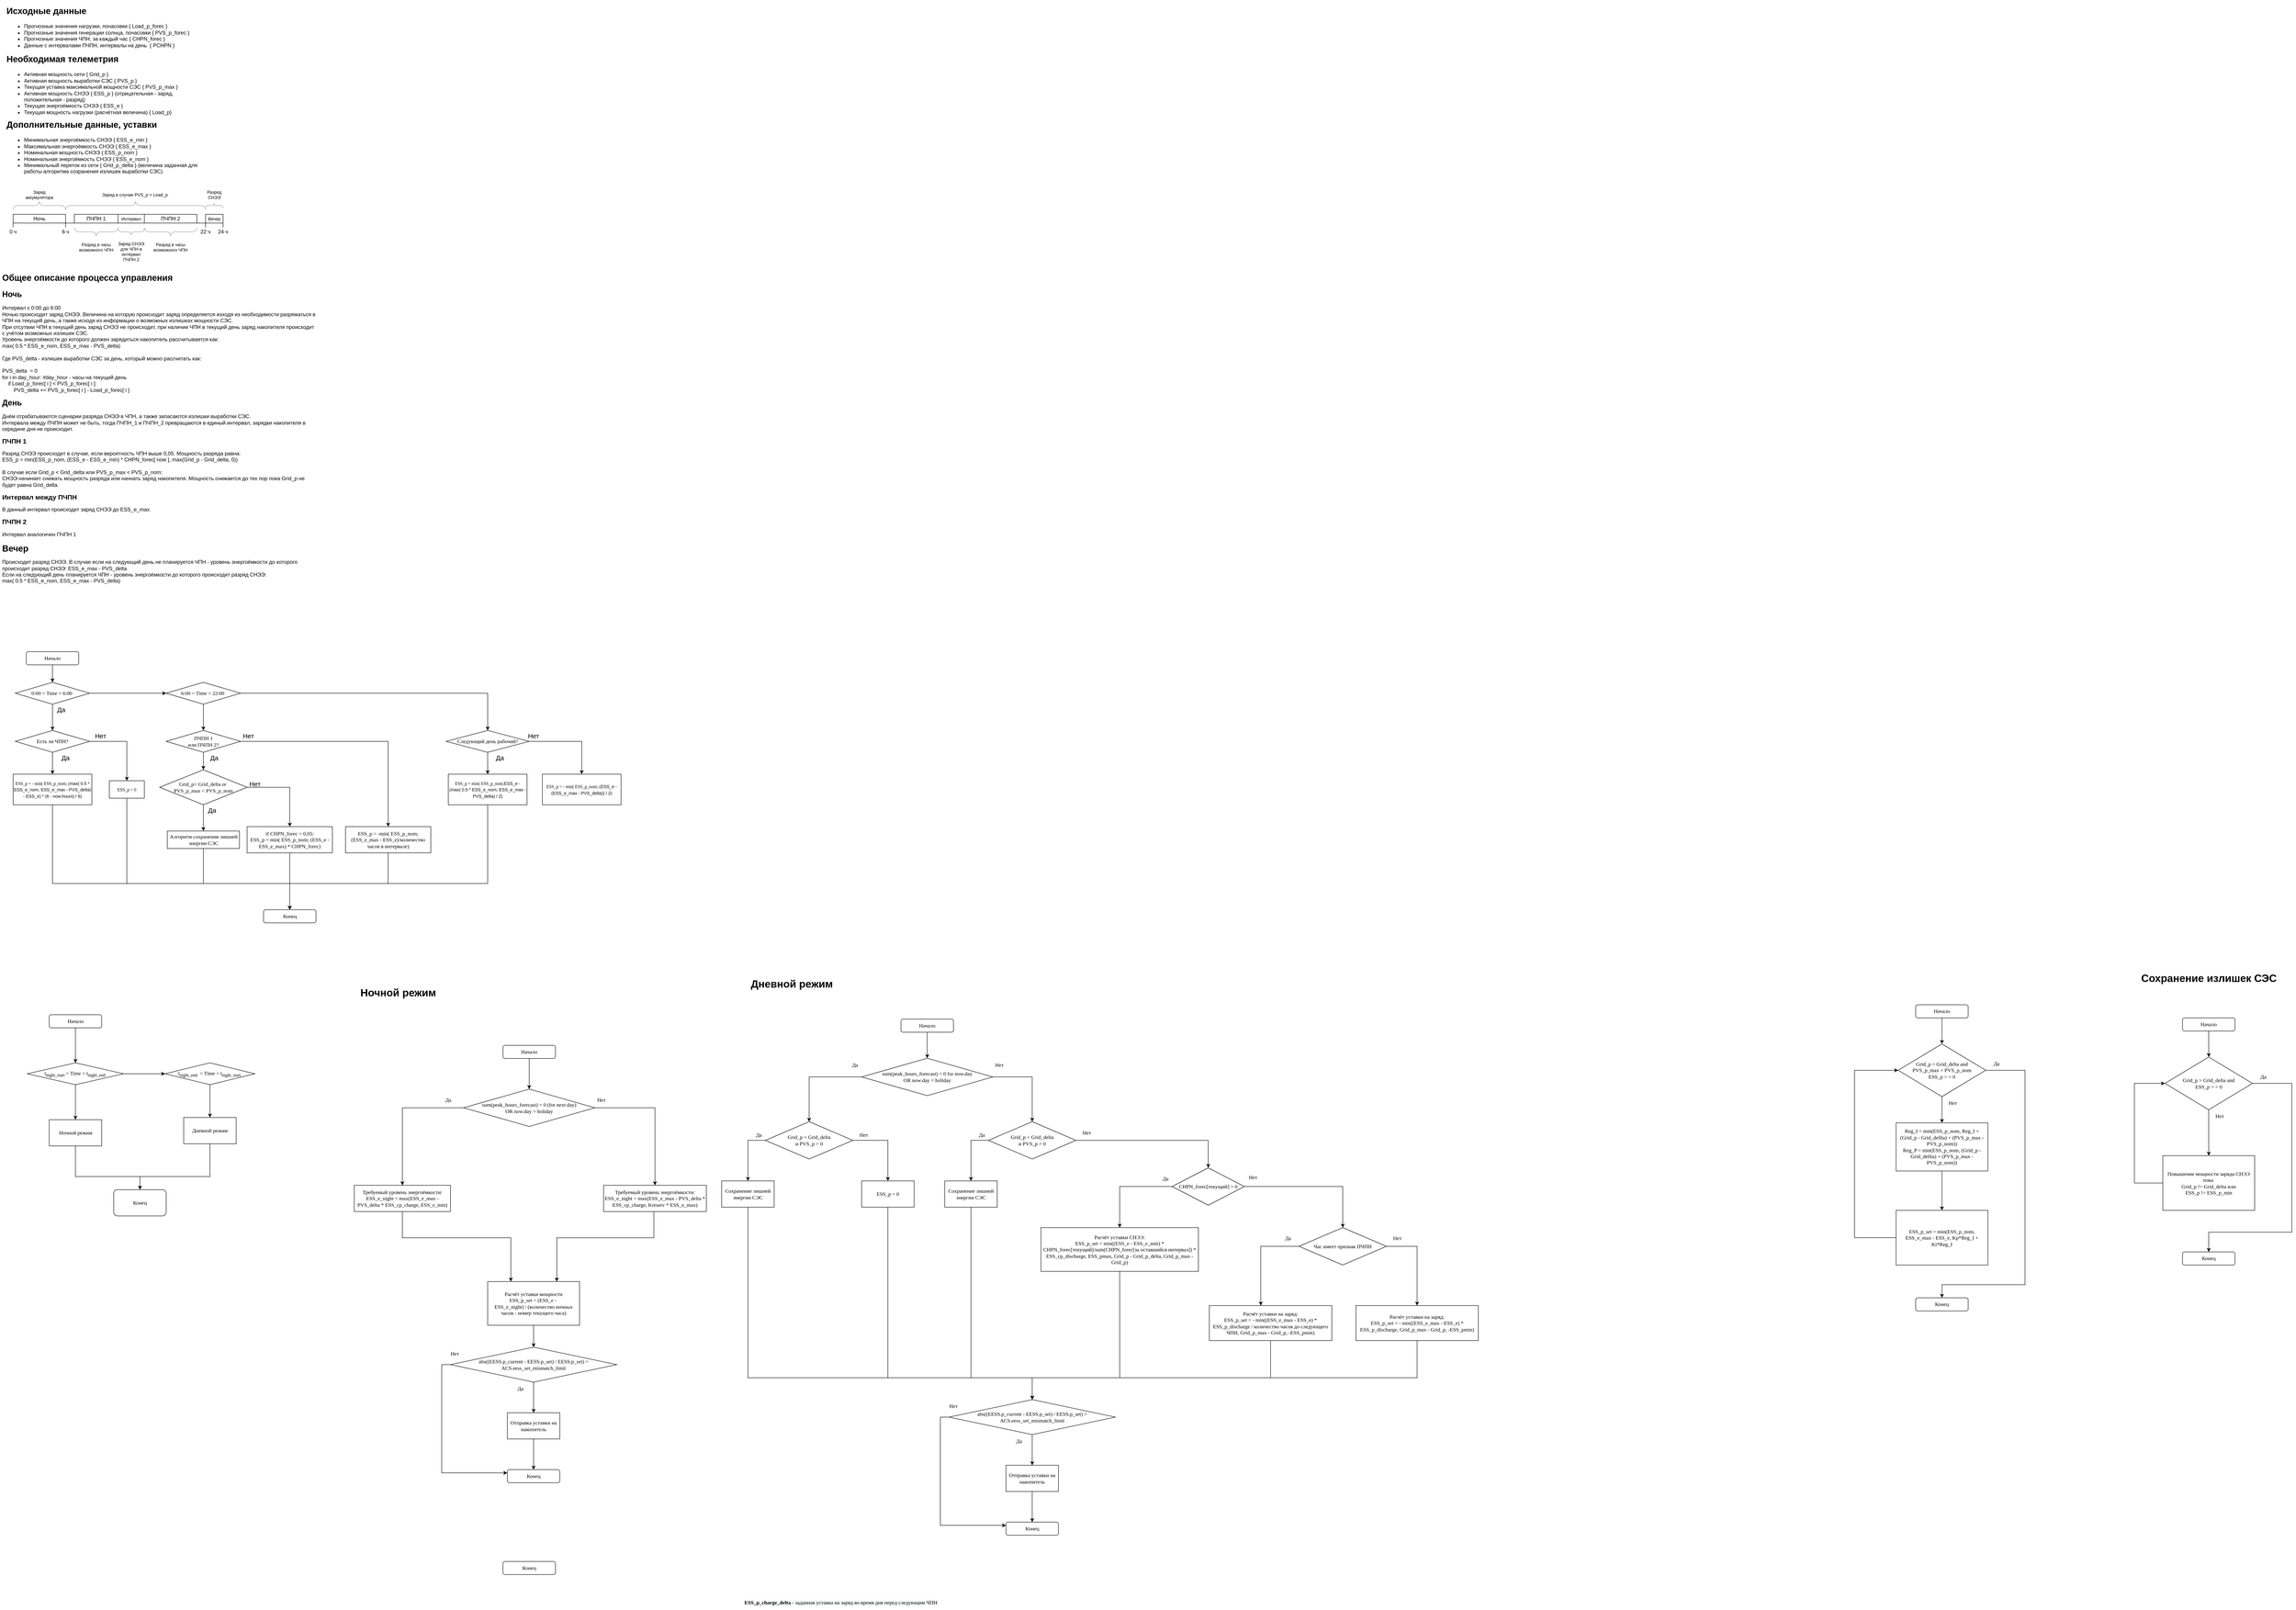 <mxfile version="18.1.2" type="github">
  <diagram id="1Huut0r_RO8K0pzw-l-r" name="Page-1">
    <mxGraphModel dx="1673" dy="934" grid="1" gridSize="10" guides="1" tooltips="1" connect="1" arrows="1" fold="1" page="1" pageScale="1" pageWidth="850" pageHeight="1100" math="0" shadow="0">
      <root>
        <mxCell id="0" />
        <mxCell id="1" parent="0" />
        <mxCell id="PrErrTt0o9ltIrJQnfnP-1" value="" style="endArrow=none;html=1;rounded=0;" parent="1" edge="1">
          <mxGeometry width="50" height="50" relative="1" as="geometry">
            <mxPoint x="100" y="540" as="sourcePoint" />
            <mxPoint x="580" y="540" as="targetPoint" />
          </mxGeometry>
        </mxCell>
        <mxCell id="PrErrTt0o9ltIrJQnfnP-2" value="" style="endArrow=none;html=1;rounded=0;" parent="1" edge="1">
          <mxGeometry width="50" height="50" relative="1" as="geometry">
            <mxPoint x="100" y="550" as="sourcePoint" />
            <mxPoint x="100" y="530" as="targetPoint" />
          </mxGeometry>
        </mxCell>
        <mxCell id="PrErrTt0o9ltIrJQnfnP-7" value="" style="endArrow=none;html=1;rounded=0;" parent="1" edge="1">
          <mxGeometry width="50" height="50" relative="1" as="geometry">
            <mxPoint x="580" y="550" as="sourcePoint" />
            <mxPoint x="580" y="530" as="targetPoint" />
          </mxGeometry>
        </mxCell>
        <mxCell id="PrErrTt0o9ltIrJQnfnP-8" value="Ночь" style="rounded=0;whiteSpace=wrap;html=1;" parent="1" vertex="1">
          <mxGeometry x="100" y="520" width="120" height="20" as="geometry" />
        </mxCell>
        <mxCell id="PrErrTt0o9ltIrJQnfnP-9" value="ПЧПН 1" style="rounded=0;whiteSpace=wrap;html=1;" parent="1" vertex="1">
          <mxGeometry x="240" y="520" width="100" height="20" as="geometry" />
        </mxCell>
        <mxCell id="PrErrTt0o9ltIrJQnfnP-10" value="&lt;font style=&quot;font-size: 10px&quot;&gt;Интервал&lt;/font&gt;" style="rounded=0;whiteSpace=wrap;html=1;" parent="1" vertex="1">
          <mxGeometry x="340" y="520" width="60" height="20" as="geometry" />
        </mxCell>
        <mxCell id="PrErrTt0o9ltIrJQnfnP-11" value="&lt;font style=&quot;font-size: 10px&quot;&gt;Вечер&lt;/font&gt;" style="rounded=0;whiteSpace=wrap;html=1;" parent="1" vertex="1">
          <mxGeometry x="540" y="520" width="40" height="20" as="geometry" />
        </mxCell>
        <mxCell id="PrErrTt0o9ltIrJQnfnP-12" value="ПЧПН 2" style="rounded=0;whiteSpace=wrap;html=1;" parent="1" vertex="1">
          <mxGeometry x="400" y="520" width="120" height="20" as="geometry" />
        </mxCell>
        <mxCell id="PrErrTt0o9ltIrJQnfnP-14" value="" style="endArrow=none;html=1;rounded=0;entryX=1;entryY=0;entryDx=0;entryDy=0;" parent="1" target="PrErrTt0o9ltIrJQnfnP-8" edge="1">
          <mxGeometry width="50" height="50" relative="1" as="geometry">
            <mxPoint x="220" y="550" as="sourcePoint" />
            <mxPoint x="250" y="540" as="targetPoint" />
          </mxGeometry>
        </mxCell>
        <mxCell id="PrErrTt0o9ltIrJQnfnP-16" value="" style="endArrow=none;html=1;rounded=0;entryX=0;entryY=0;entryDx=0;entryDy=0;" parent="1" target="PrErrTt0o9ltIrJQnfnP-11" edge="1">
          <mxGeometry width="50" height="50" relative="1" as="geometry">
            <mxPoint x="540" y="550" as="sourcePoint" />
            <mxPoint x="570" y="540" as="targetPoint" />
          </mxGeometry>
        </mxCell>
        <mxCell id="PrErrTt0o9ltIrJQnfnP-17" value="0 ч" style="text;html=1;strokeColor=none;fillColor=none;align=center;verticalAlign=middle;whiteSpace=wrap;rounded=0;" parent="1" vertex="1">
          <mxGeometry x="90" y="550" width="20" height="20" as="geometry" />
        </mxCell>
        <mxCell id="PrErrTt0o9ltIrJQnfnP-18" value="6 ч" style="text;html=1;strokeColor=none;fillColor=none;align=center;verticalAlign=middle;whiteSpace=wrap;rounded=0;" parent="1" vertex="1">
          <mxGeometry x="210" y="550" width="20" height="20" as="geometry" />
        </mxCell>
        <mxCell id="PrErrTt0o9ltIrJQnfnP-19" value="22 ч" style="text;html=1;strokeColor=none;fillColor=none;align=center;verticalAlign=middle;whiteSpace=wrap;rounded=0;" parent="1" vertex="1">
          <mxGeometry x="520" y="550" width="40" height="20" as="geometry" />
        </mxCell>
        <mxCell id="PrErrTt0o9ltIrJQnfnP-20" value="24 ч" style="text;html=1;strokeColor=none;fillColor=none;align=center;verticalAlign=middle;whiteSpace=wrap;rounded=0;" parent="1" vertex="1">
          <mxGeometry x="560" y="550" width="40" height="20" as="geometry" />
        </mxCell>
        <mxCell id="PrErrTt0o9ltIrJQnfnP-24" value="" style="verticalLabelPosition=bottom;shadow=0;dashed=0;align=center;html=1;verticalAlign=top;strokeWidth=1;shape=mxgraph.mockup.markup.curlyBrace;strokeColor=#999999;fontSize=10;" parent="1" vertex="1">
          <mxGeometry x="100" y="490" width="120" height="20" as="geometry" />
        </mxCell>
        <mxCell id="PrErrTt0o9ltIrJQnfnP-25" value="" style="verticalLabelPosition=bottom;shadow=0;dashed=0;align=center;html=1;verticalAlign=top;strokeWidth=1;shape=mxgraph.mockup.markup.curlyBrace;strokeColor=#999999;fontSize=10;" parent="1" vertex="1">
          <mxGeometry x="220" y="490" width="320" height="20" as="geometry" />
        </mxCell>
        <mxCell id="PrErrTt0o9ltIrJQnfnP-26" value="" style="verticalLabelPosition=bottom;shadow=0;dashed=0;align=center;html=1;verticalAlign=top;strokeWidth=1;shape=mxgraph.mockup.markup.curlyBrace;strokeColor=#999999;fontSize=10;" parent="1" vertex="1">
          <mxGeometry x="540" y="490" width="40" height="20" as="geometry" />
        </mxCell>
        <mxCell id="PrErrTt0o9ltIrJQnfnP-27" value="" style="verticalLabelPosition=bottom;shadow=0;dashed=0;align=center;html=1;verticalAlign=top;strokeWidth=1;shape=mxgraph.mockup.markup.curlyBrace;strokeColor=#999999;fontSize=10;rotation=-180;" parent="1" vertex="1">
          <mxGeometry x="240" y="550" width="100" height="20" as="geometry" />
        </mxCell>
        <mxCell id="PrErrTt0o9ltIrJQnfnP-28" value="" style="verticalLabelPosition=bottom;shadow=0;dashed=0;align=center;html=1;verticalAlign=top;strokeWidth=1;shape=mxgraph.mockup.markup.curlyBrace;strokeColor=#999999;fontSize=10;rotation=-180;" parent="1" vertex="1">
          <mxGeometry x="340" y="550" width="60" height="20" as="geometry" />
        </mxCell>
        <mxCell id="PrErrTt0o9ltIrJQnfnP-29" value="" style="verticalLabelPosition=bottom;shadow=0;dashed=0;align=center;html=1;verticalAlign=top;strokeWidth=1;shape=mxgraph.mockup.markup.curlyBrace;strokeColor=#999999;fontSize=10;rotation=-180;" parent="1" vertex="1">
          <mxGeometry x="400" y="550" width="120" height="20" as="geometry" />
        </mxCell>
        <mxCell id="PrErrTt0o9ltIrJQnfnP-30" value="Заряд аккумулятора" style="text;html=1;strokeColor=none;fillColor=none;align=center;verticalAlign=middle;whiteSpace=wrap;rounded=0;fontSize=10;" parent="1" vertex="1">
          <mxGeometry x="130" y="460" width="60" height="30" as="geometry" />
        </mxCell>
        <mxCell id="PrErrTt0o9ltIrJQnfnP-31" value="Заряд в случае PVS_p &amp;gt; Load_p&amp;nbsp;" style="text;html=1;strokeColor=none;fillColor=none;align=center;verticalAlign=middle;whiteSpace=wrap;rounded=0;fontSize=10;" parent="1" vertex="1">
          <mxGeometry x="280" y="460" width="200" height="30" as="geometry" />
        </mxCell>
        <mxCell id="PrErrTt0o9ltIrJQnfnP-32" value="Разряд СНЭЭ" style="text;html=1;strokeColor=none;fillColor=none;align=center;verticalAlign=middle;whiteSpace=wrap;rounded=0;fontSize=10;" parent="1" vertex="1">
          <mxGeometry x="530" y="460" width="60" height="30" as="geometry" />
        </mxCell>
        <mxCell id="PrErrTt0o9ltIrJQnfnP-33" value="Разряд в часы возможного ЧПН" style="text;html=1;strokeColor=none;fillColor=none;align=center;verticalAlign=middle;whiteSpace=wrap;rounded=0;fontSize=10;" parent="1" vertex="1">
          <mxGeometry x="245" y="580" width="90" height="30" as="geometry" />
        </mxCell>
        <mxCell id="PrErrTt0o9ltIrJQnfnP-34" value="Заряд СНЭЭ для ЧПН в интервал ПЧПН 2" style="text;html=1;strokeColor=none;fillColor=none;align=center;verticalAlign=middle;whiteSpace=wrap;rounded=0;fontSize=10;" parent="1" vertex="1">
          <mxGeometry x="335" y="590" width="70" height="30" as="geometry" />
        </mxCell>
        <mxCell id="PrErrTt0o9ltIrJQnfnP-35" value="Разряд в часы возможного ЧПН" style="text;html=1;strokeColor=none;fillColor=none;align=center;verticalAlign=middle;whiteSpace=wrap;rounded=0;fontSize=10;" parent="1" vertex="1">
          <mxGeometry x="415" y="580" width="90" height="30" as="geometry" />
        </mxCell>
        <mxCell id="PrErrTt0o9ltIrJQnfnP-53" value="" style="edgeStyle=orthogonalEdgeStyle;rounded=0;orthogonalLoop=1;jettySize=auto;html=1;fontSize=20;" parent="1" source="PrErrTt0o9ltIrJQnfnP-36" target="PrErrTt0o9ltIrJQnfnP-51" edge="1">
          <mxGeometry relative="1" as="geometry" />
        </mxCell>
        <mxCell id="PrErrTt0o9ltIrJQnfnP-36" value="Начало" style="rounded=1;whiteSpace=wrap;html=1;fontFamily=Times New Roman;" parent="1" vertex="1">
          <mxGeometry x="130" y="1520" width="120" height="30" as="geometry" />
        </mxCell>
        <mxCell id="PrErrTt0o9ltIrJQnfnP-37" value="&lt;h1&gt;Исходные данные&lt;/h1&gt;&lt;p style=&quot;font-size: 16px&quot;&gt;&lt;/p&gt;&lt;ul style=&quot;font-size: 12px&quot;&gt;&lt;li&gt;Прогнозные значения нагрузки, почасовки { Load_p_forec }&lt;/li&gt;&lt;li&gt;Прогнозные значения генерации солнца, почасовки { PVS_p_forec }&lt;/li&gt;&lt;li&gt;Прогнозные значения ЧПН, за каждый час { CHPN_forec }&lt;/li&gt;&lt;li&gt;Данные c интервалами ПЧПН, интервалы на день&amp;nbsp; { PCHPN }&lt;/li&gt;&lt;/ul&gt;&lt;p&gt;&lt;/p&gt;" style="text;html=1;strokeColor=none;fillColor=none;spacing=5;spacingTop=-20;whiteSpace=wrap;overflow=hidden;rounded=0;fontSize=10;" parent="1" vertex="1">
          <mxGeometry x="80" y="40" width="660" height="110" as="geometry" />
        </mxCell>
        <mxCell id="PrErrTt0o9ltIrJQnfnP-38" value="&lt;h1&gt;Необходимая телеметрия&lt;/h1&gt;&lt;p style=&quot;font-size: 16px&quot;&gt;&lt;/p&gt;&lt;ul style=&quot;font-size: 12px&quot;&gt;&lt;li&gt;Активная мощность сети { Grid_p }&lt;/li&gt;&lt;li&gt;Активная мощность выработки СЭС { PVS_p }&lt;/li&gt;&lt;li&gt;Текущая уставка максимальной мощности СЭС { PVS_p_max }&lt;/li&gt;&lt;li&gt;Активная мощность СНЭЭ { ESS_p } (отрицательная - заряд, положительная - разряд)&lt;/li&gt;&lt;li&gt;Текущая энергоёмкость СНЭЭ { ESS_e }&lt;/li&gt;&lt;li&gt;Текущая мощность нагрузки (расчётная величина) { Load_p}&lt;/li&gt;&lt;/ul&gt;&lt;p&gt;&lt;/p&gt;" style="text;html=1;strokeColor=none;fillColor=none;spacing=5;spacingTop=-20;whiteSpace=wrap;overflow=hidden;rounded=0;fontSize=10;" parent="1" vertex="1">
          <mxGeometry x="80" y="150" width="455" height="150" as="geometry" />
        </mxCell>
        <mxCell id="PrErrTt0o9ltIrJQnfnP-39" value="&lt;h1&gt;Дополнительные данные, уставки&lt;/h1&gt;&lt;p style=&quot;font-size: 16px&quot;&gt;&lt;/p&gt;&lt;ul style=&quot;font-size: 12px&quot;&gt;&lt;li&gt;Минимальная энергоёмкость СНЭЭ { ESS_e_min }&lt;/li&gt;&lt;li&gt;Максимальная энергоёмкость СНЭЭ { ESS_e_max }&lt;/li&gt;&lt;li&gt;Номинальная мощность СНЭЭ { ESS_p_nom }&lt;/li&gt;&lt;li&gt;Номинальная энергоёмкость СНЭЭ { ESS_e_nom }&lt;/li&gt;&lt;li&gt;Минимальный переток из сети { Grid_p_delta } (величина заданная для работы алгоритма созранения излишек выработки СЭС)&lt;/li&gt;&lt;/ul&gt;&lt;p&gt;&lt;/p&gt;" style="text;html=1;strokeColor=none;fillColor=none;spacing=5;spacingTop=-20;whiteSpace=wrap;overflow=hidden;rounded=0;fontSize=10;" parent="1" vertex="1">
          <mxGeometry x="80" y="300" width="455" height="130" as="geometry" />
        </mxCell>
        <mxCell id="PrErrTt0o9ltIrJQnfnP-40" value="&lt;h1&gt;Общее описание процесса управления&amp;nbsp;&lt;/h1&gt;&lt;p style=&quot;font-size: 16px&quot;&gt;&lt;/p&gt;&lt;h2&gt;&lt;b&gt;&lt;font style=&quot;font-size: 18px&quot;&gt;Ночь&lt;/font&gt;&lt;/b&gt;&lt;/h2&gt;&lt;span style=&quot;font-size: 12px&quot;&gt;Интервал с 0:00 до 6:00&lt;br&gt;Ночью происходит заряд СНЭЭ. Величина на которую происходит заряд определяется изходя из необходимости разряжаться в ЧПН на текущий день, а также исходя из информации о возможных излишках мощности СЭС.&amp;nbsp;&lt;br&gt;При отсутвии ЧПН в текущий день заряд СНЭЭ не происходит, при наличии ЧПН в текущий день заряд накопителя происходит с учётом возможных излишек СЭС.&lt;br&gt;Уровень энергоёмкости до которого должен зарядиться накопитель рассчитывается как:&lt;br&gt;max( 0.5 * ESS_e_nom, ESS_e_max - PVS_delta)&lt;br&gt;&lt;br&gt;Где&amp;nbsp;&lt;/span&gt;&lt;span style=&quot;font-size: 12px&quot;&gt;PVS_delta - излишек выработки СЭС за день, который можно рассчитать как:&lt;br&gt;&lt;/span&gt;&lt;span style=&quot;font-size: 12px&quot;&gt;&lt;br&gt;&lt;/span&gt;&lt;span style=&quot;font-size: 12px&quot;&gt;PVS_delta&amp;nbsp; = 0&lt;/span&gt;&lt;span style=&quot;font-size: 12px&quot;&gt;&lt;br&gt;for i in day_hour: &lt;span&gt; &lt;/span&gt;&lt;span&gt; &lt;/span&gt;#&lt;/span&gt;&lt;span style=&quot;font-size: 12px&quot;&gt;day_hour - часы на текущий день&lt;/span&gt;&lt;span style=&quot;font-size: 12px&quot;&gt;&lt;br&gt;&lt;span&gt;&lt;/span&gt;&lt;span&gt;&lt;/span&gt;&amp;nbsp; &amp;nbsp; if Load_p_forec[ i ] &amp;lt; PVS_p_forec[ i ]:&lt;br&gt;&lt;span&gt;&lt;/span&gt;&lt;span&gt;&lt;/span&gt;&amp;nbsp; &amp;nbsp; &amp;nbsp; &amp;nbsp; PVS_delta +=&amp;nbsp;&lt;/span&gt;&lt;span style=&quot;font-size: 12px&quot;&gt;PVS_p_forec[ i ] -&amp;nbsp;&lt;/span&gt;&lt;span style=&quot;font-size: 12px&quot;&gt;Load_p_forec[ i ]&lt;/span&gt;&lt;span style=&quot;font-size: 12px&quot;&gt;&lt;br&gt;&lt;/span&gt;&lt;h2&gt;&lt;font style=&quot;font-size: 18px&quot;&gt;День&lt;/font&gt;&lt;/h2&gt;&lt;span style=&quot;font-size: 12px&quot;&gt;Днём отрабатываются сценарии разряда СНЭЭ в ЧПН, а также запасаются излишки выработки СЭС.&lt;/span&gt;&lt;br&gt;&lt;span style=&quot;font-size: 12px&quot;&gt;Интервала между ПЧПН может не быть, тогда ПЧПН_1 и ПЧПН_2 превращаются в единый интервал, зарядки накопителя в середине дня не происходит.&amp;nbsp;&lt;/span&gt;&lt;br&gt;&lt;h3&gt;&lt;font style=&quot;font-size: 15px&quot;&gt;ПЧПН 1&lt;/font&gt;&lt;/h3&gt;&lt;span style=&quot;font-size: 12px&quot;&gt;Разряд СНЭЭ происходит в случае, если вероятность ЧПН выше 0,05. Мощность разряда равна:&lt;br&gt;ESS_p = min(ESS_p_nom, (ESS_e - ESS_e_min) * CHPN_forec[ now ], max(Grid_p - Grid_delta, 0))&lt;br&gt;&lt;br&gt;В случае если Grid_p &amp;lt; Grid_delta или PVS_p_max &amp;lt; PVS_p_nom:&lt;br&gt;СНЭЭ начинает снижать мощность разряда или начнать заряд накопителя. Мощность снижается до тех пор пока Grid_p не будет равна Grid_delta.&lt;br&gt;&lt;/span&gt;&lt;h3&gt;&lt;font style=&quot;font-size: 15px&quot;&gt;Интервал между ПЧПН&lt;/font&gt;&lt;/h3&gt;&lt;span style=&quot;font-size: 12px&quot;&gt;В данный интервал происходит заряд СНЭЭ до ESS_e_max.&lt;br&gt;&lt;/span&gt;&lt;h2&gt;&lt;font style=&quot;font-size: 15px&quot;&gt;ПЧПН 2&lt;/font&gt;&lt;/h2&gt;&lt;span style=&quot;font-size: 12px&quot;&gt;Интервал аналогичен ПЧПН 1&lt;br&gt;&lt;/span&gt;&lt;h2&gt;&lt;font style=&quot;font-size: 20px&quot;&gt;Вечер&lt;/font&gt;&lt;/h2&gt;&lt;span style=&quot;font-size: 12px&quot;&gt;Происходит разряд СНЭЭ. В случае если на следующий день не планируется ЧПН - уровень энергоёмкости до которого происходит разряд СНЭЭ:&amp;nbsp;&lt;/span&gt;&lt;span style=&quot;font-size: 12px&quot;&gt;ESS_e_max - PVS_delta&lt;br&gt;&lt;/span&gt;&lt;span style=&quot;font-size: 12px&quot;&gt;Если на следующий день планируется ЧПН - уровень энергоёмкости до которого происходит разряд СНЭЭ:&lt;br&gt;&lt;/span&gt;&lt;span style=&quot;font-size: 12px&quot;&gt;max( 0.5 * ESS_e_nom, ESS_e_max - PVS_delta)&lt;/span&gt;&lt;span style=&quot;font-size: 12px&quot;&gt;&lt;br&gt;&lt;br&gt;&lt;br&gt;&lt;br&gt;&lt;br&gt;&lt;/span&gt;&lt;p&gt;&lt;/p&gt;" style="text;html=1;strokeColor=none;fillColor=none;spacing=5;spacingTop=-20;whiteSpace=wrap;overflow=hidden;rounded=0;fontSize=10;" parent="1" vertex="1">
          <mxGeometry x="70" y="650" width="730" height="810" as="geometry" />
        </mxCell>
        <mxCell id="PrErrTt0o9ltIrJQnfnP-54" value="" style="edgeStyle=orthogonalEdgeStyle;rounded=0;orthogonalLoop=1;jettySize=auto;html=1;fontSize=20;" parent="1" source="PrErrTt0o9ltIrJQnfnP-51" target="PrErrTt0o9ltIrJQnfnP-52" edge="1">
          <mxGeometry relative="1" as="geometry" />
        </mxCell>
        <mxCell id="PrErrTt0o9ltIrJQnfnP-65" value="" style="edgeStyle=orthogonalEdgeStyle;rounded=0;orthogonalLoop=1;jettySize=auto;html=1;fontSize=10;" parent="1" source="PrErrTt0o9ltIrJQnfnP-51" target="PrErrTt0o9ltIrJQnfnP-64" edge="1">
          <mxGeometry relative="1" as="geometry" />
        </mxCell>
        <mxCell id="PrErrTt0o9ltIrJQnfnP-51" value="&lt;span style=&quot;text-align: left&quot;&gt;0:00 &amp;gt; Time &amp;gt; 6:00&amp;nbsp;&lt;/span&gt;" style="rhombus;whiteSpace=wrap;html=1;fontFamily=Times New Roman;" parent="1" vertex="1">
          <mxGeometry x="105" y="1590" width="170" height="50" as="geometry" />
        </mxCell>
        <mxCell id="PrErrTt0o9ltIrJQnfnP-57" value="" style="edgeStyle=orthogonalEdgeStyle;rounded=0;orthogonalLoop=1;jettySize=auto;html=1;fontSize=10;" parent="1" source="PrErrTt0o9ltIrJQnfnP-52" target="PrErrTt0o9ltIrJQnfnP-56" edge="1">
          <mxGeometry relative="1" as="geometry" />
        </mxCell>
        <mxCell id="PrErrTt0o9ltIrJQnfnP-61" value="" style="edgeStyle=orthogonalEdgeStyle;rounded=0;orthogonalLoop=1;jettySize=auto;html=1;fontSize=10;entryX=0.5;entryY=0;entryDx=0;entryDy=0;" parent="1" source="PrErrTt0o9ltIrJQnfnP-52" target="PrErrTt0o9ltIrJQnfnP-59" edge="1">
          <mxGeometry relative="1" as="geometry">
            <mxPoint x="355" y="1725" as="targetPoint" />
          </mxGeometry>
        </mxCell>
        <mxCell id="PrErrTt0o9ltIrJQnfnP-52" value="&lt;div style=&quot;text-align: left&quot;&gt;Есть ли ЧПН?&lt;/div&gt;" style="rhombus;whiteSpace=wrap;html=1;fontFamily=Times New Roman;" parent="1" vertex="1">
          <mxGeometry x="105" y="1700" width="170" height="50" as="geometry" />
        </mxCell>
        <mxCell id="PrErrTt0o9ltIrJQnfnP-55" value="&lt;font style=&quot;font-size: 15px&quot;&gt;Да&lt;/font&gt;" style="text;html=1;strokeColor=none;fillColor=none;align=center;verticalAlign=middle;whiteSpace=wrap;rounded=0;fontSize=20;" parent="1" vertex="1">
          <mxGeometry x="190" y="1640" width="40" height="20" as="geometry" />
        </mxCell>
        <mxCell id="PrErrTt0o9ltIrJQnfnP-101" style="edgeStyle=orthogonalEdgeStyle;rounded=0;orthogonalLoop=1;jettySize=auto;html=1;entryX=0.5;entryY=0;entryDx=0;entryDy=0;fontSize=10;" parent="1" source="PrErrTt0o9ltIrJQnfnP-56" target="PrErrTt0o9ltIrJQnfnP-95" edge="1">
          <mxGeometry relative="1" as="geometry">
            <Array as="points">
              <mxPoint x="190" y="2050" />
              <mxPoint x="732" y="2050" />
            </Array>
          </mxGeometry>
        </mxCell>
        <mxCell id="PrErrTt0o9ltIrJQnfnP-56" value="&lt;font style=&quot;font-size: 10px&quot;&gt;ESS_p = - min( ESS_p_nom; (&lt;span style=&quot;font-family: &amp;#34;helvetica&amp;#34; ; text-align: left&quot;&gt;max( 0.5 * ESS_e_nom, ESS_e_max - PVS_delta) - ESS_e) * (6 - now.hours) / 6)&lt;/span&gt;&lt;/font&gt;" style="whiteSpace=wrap;html=1;fontFamily=Times New Roman;" parent="1" vertex="1">
          <mxGeometry x="100" y="1800" width="180" height="70" as="geometry" />
        </mxCell>
        <mxCell id="PrErrTt0o9ltIrJQnfnP-58" value="&lt;font style=&quot;font-size: 15px&quot;&gt;Да&lt;/font&gt;" style="text;html=1;strokeColor=none;fillColor=none;align=center;verticalAlign=middle;whiteSpace=wrap;rounded=0;fontSize=20;" parent="1" vertex="1">
          <mxGeometry x="200" y="1750" width="40" height="20" as="geometry" />
        </mxCell>
        <mxCell id="PrErrTt0o9ltIrJQnfnP-100" style="edgeStyle=orthogonalEdgeStyle;rounded=0;orthogonalLoop=1;jettySize=auto;html=1;entryX=0.5;entryY=0;entryDx=0;entryDy=0;fontSize=10;" parent="1" source="PrErrTt0o9ltIrJQnfnP-59" target="PrErrTt0o9ltIrJQnfnP-95" edge="1">
          <mxGeometry relative="1" as="geometry">
            <Array as="points">
              <mxPoint x="360" y="2050" />
              <mxPoint x="732" y="2050" />
            </Array>
          </mxGeometry>
        </mxCell>
        <mxCell id="PrErrTt0o9ltIrJQnfnP-59" value="&lt;span style=&quot;font-size: 10px&quot;&gt;ESS_p = 0&lt;/span&gt;" style="whiteSpace=wrap;html=1;fontFamily=Times New Roman;" parent="1" vertex="1">
          <mxGeometry x="320" y="1815" width="80" height="40" as="geometry" />
        </mxCell>
        <mxCell id="PrErrTt0o9ltIrJQnfnP-62" value="&lt;span style=&quot;font-size: 15px&quot;&gt;Нет&lt;/span&gt;" style="text;html=1;strokeColor=none;fillColor=none;align=center;verticalAlign=middle;whiteSpace=wrap;rounded=0;fontSize=20;" parent="1" vertex="1">
          <mxGeometry x="280" y="1700" width="40" height="20" as="geometry" />
        </mxCell>
        <mxCell id="PrErrTt0o9ltIrJQnfnP-67" value="" style="edgeStyle=orthogonalEdgeStyle;rounded=0;orthogonalLoop=1;jettySize=auto;html=1;fontSize=10;" parent="1" source="PrErrTt0o9ltIrJQnfnP-64" target="PrErrTt0o9ltIrJQnfnP-66" edge="1">
          <mxGeometry relative="1" as="geometry" />
        </mxCell>
        <mxCell id="PrErrTt0o9ltIrJQnfnP-87" value="" style="edgeStyle=orthogonalEdgeStyle;rounded=0;orthogonalLoop=1;jettySize=auto;html=1;fontSize=10;entryX=0.5;entryY=0;entryDx=0;entryDy=0;" parent="1" source="PrErrTt0o9ltIrJQnfnP-64" target="PrErrTt0o9ltIrJQnfnP-88" edge="1">
          <mxGeometry relative="1" as="geometry">
            <mxPoint x="1100" y="1615" as="targetPoint" />
          </mxGeometry>
        </mxCell>
        <mxCell id="PrErrTt0o9ltIrJQnfnP-64" value="&lt;span style=&quot;text-align: left&quot;&gt;6:00 &amp;gt; Time &amp;gt; 22:00&amp;nbsp;&lt;/span&gt;" style="rhombus;whiteSpace=wrap;html=1;fontFamily=Times New Roman;" parent="1" vertex="1">
          <mxGeometry x="450" y="1590" width="170" height="50" as="geometry" />
        </mxCell>
        <mxCell id="PrErrTt0o9ltIrJQnfnP-71" value="" style="edgeStyle=orthogonalEdgeStyle;rounded=0;orthogonalLoop=1;jettySize=auto;html=1;fontSize=10;" parent="1" source="PrErrTt0o9ltIrJQnfnP-66" target="PrErrTt0o9ltIrJQnfnP-70" edge="1">
          <mxGeometry relative="1" as="geometry" />
        </mxCell>
        <mxCell id="PrErrTt0o9ltIrJQnfnP-85" value="" style="edgeStyle=orthogonalEdgeStyle;rounded=0;orthogonalLoop=1;jettySize=auto;html=1;fontSize=10;" parent="1" source="PrErrTt0o9ltIrJQnfnP-66" target="PrErrTt0o9ltIrJQnfnP-81" edge="1">
          <mxGeometry relative="1" as="geometry">
            <mxPoint x="725" y="1725" as="targetPoint" />
          </mxGeometry>
        </mxCell>
        <mxCell id="PrErrTt0o9ltIrJQnfnP-66" value="&lt;span style=&quot;text-align: left&quot;&gt;ПЧПН 1&lt;br&gt;или ПЧПН 2?&lt;br&gt;&lt;/span&gt;" style="rhombus;whiteSpace=wrap;html=1;fontFamily=Times New Roman;" parent="1" vertex="1">
          <mxGeometry x="450" y="1700" width="170" height="50" as="geometry" />
        </mxCell>
        <mxCell id="PrErrTt0o9ltIrJQnfnP-96" style="edgeStyle=orthogonalEdgeStyle;rounded=0;orthogonalLoop=1;jettySize=auto;html=1;entryX=0.5;entryY=0;entryDx=0;entryDy=0;fontSize=10;" parent="1" source="PrErrTt0o9ltIrJQnfnP-68" target="PrErrTt0o9ltIrJQnfnP-95" edge="1">
          <mxGeometry relative="1" as="geometry" />
        </mxCell>
        <mxCell id="PrErrTt0o9ltIrJQnfnP-68" value="if CHPN_forec &amp;gt; 0.05:&lt;br&gt;ESS_p = min( ESS_p_nom; (ESS_e - ESS_e_max) * CHPN_forec)" style="whiteSpace=wrap;html=1;fontFamily=Times New Roman;" parent="1" vertex="1">
          <mxGeometry x="635" y="1920" width="195" height="60" as="geometry" />
        </mxCell>
        <mxCell id="PrErrTt0o9ltIrJQnfnP-73" value="" style="edgeStyle=orthogonalEdgeStyle;rounded=0;orthogonalLoop=1;jettySize=auto;html=1;fontSize=10;" parent="1" source="PrErrTt0o9ltIrJQnfnP-70" target="PrErrTt0o9ltIrJQnfnP-72" edge="1">
          <mxGeometry relative="1" as="geometry" />
        </mxCell>
        <mxCell id="PrErrTt0o9ltIrJQnfnP-76" value="" style="edgeStyle=orthogonalEdgeStyle;rounded=0;orthogonalLoop=1;jettySize=auto;html=1;fontSize=10;entryX=0.5;entryY=0;entryDx=0;entryDy=0;" parent="1" source="PrErrTt0o9ltIrJQnfnP-70" target="PrErrTt0o9ltIrJQnfnP-68" edge="1">
          <mxGeometry relative="1" as="geometry">
            <mxPoint x="725" y="1830" as="targetPoint" />
            <Array as="points">
              <mxPoint x="733" y="1830" />
            </Array>
          </mxGeometry>
        </mxCell>
        <mxCell id="PrErrTt0o9ltIrJQnfnP-70" value="&lt;span style=&quot;text-align: left&quot;&gt;Grid_p&amp;lt; Grid_delta or&amp;nbsp;&lt;br&gt;PVS_p_max &amp;lt; PVS_p_nom&lt;br&gt;&lt;/span&gt;" style="rhombus;whiteSpace=wrap;html=1;fontFamily=Times New Roman;" parent="1" vertex="1">
          <mxGeometry x="435" y="1790" width="200" height="80" as="geometry" />
        </mxCell>
        <mxCell id="PrErrTt0o9ltIrJQnfnP-99" style="edgeStyle=orthogonalEdgeStyle;rounded=0;orthogonalLoop=1;jettySize=auto;html=1;entryX=0.5;entryY=0;entryDx=0;entryDy=0;fontSize=10;" parent="1" source="PrErrTt0o9ltIrJQnfnP-72" target="PrErrTt0o9ltIrJQnfnP-95" edge="1">
          <mxGeometry relative="1" as="geometry">
            <Array as="points">
              <mxPoint x="535" y="2050" />
              <mxPoint x="732" y="2050" />
            </Array>
          </mxGeometry>
        </mxCell>
        <mxCell id="PrErrTt0o9ltIrJQnfnP-72" value="Алгоритм сохранения лишней энергии СЭС" style="whiteSpace=wrap;html=1;fontFamily=Times New Roman;" parent="1" vertex="1">
          <mxGeometry x="452.5" y="1930" width="165" height="40" as="geometry" />
        </mxCell>
        <mxCell id="PrErrTt0o9ltIrJQnfnP-77" value="&lt;span style=&quot;font-size: 15px&quot;&gt;Нет&lt;/span&gt;" style="text;html=1;strokeColor=none;fillColor=none;align=center;verticalAlign=middle;whiteSpace=wrap;rounded=0;fontSize=20;" parent="1" vertex="1">
          <mxGeometry x="632.5" y="1810" width="40" height="20" as="geometry" />
        </mxCell>
        <mxCell id="PrErrTt0o9ltIrJQnfnP-78" value="&lt;font style=&quot;font-size: 15px&quot;&gt;Да&lt;/font&gt;" style="text;html=1;strokeColor=none;fillColor=none;align=center;verticalAlign=middle;whiteSpace=wrap;rounded=0;fontSize=20;" parent="1" vertex="1">
          <mxGeometry x="535" y="1870" width="40" height="20" as="geometry" />
        </mxCell>
        <mxCell id="PrErrTt0o9ltIrJQnfnP-97" style="edgeStyle=orthogonalEdgeStyle;rounded=0;orthogonalLoop=1;jettySize=auto;html=1;entryX=0.5;entryY=0;entryDx=0;entryDy=0;fontSize=10;" parent="1" source="PrErrTt0o9ltIrJQnfnP-81" target="PrErrTt0o9ltIrJQnfnP-95" edge="1">
          <mxGeometry relative="1" as="geometry">
            <Array as="points">
              <mxPoint x="958" y="2050" />
              <mxPoint x="732" y="2050" />
            </Array>
          </mxGeometry>
        </mxCell>
        <mxCell id="PrErrTt0o9ltIrJQnfnP-81" value="ESS_p = -min( ESS_p_nom; (ESS_e_max - ESS_e)/количество часов в интервале)" style="whiteSpace=wrap;html=1;fontFamily=Times New Roman;" parent="1" vertex="1">
          <mxGeometry x="860" y="1920" width="195" height="60" as="geometry" />
        </mxCell>
        <mxCell id="PrErrTt0o9ltIrJQnfnP-92" value="" style="edgeStyle=orthogonalEdgeStyle;rounded=0;orthogonalLoop=1;jettySize=auto;html=1;fontSize=10;" parent="1" source="PrErrTt0o9ltIrJQnfnP-88" target="PrErrTt0o9ltIrJQnfnP-90" edge="1">
          <mxGeometry relative="1" as="geometry" />
        </mxCell>
        <mxCell id="PrErrTt0o9ltIrJQnfnP-94" value="" style="edgeStyle=orthogonalEdgeStyle;rounded=0;orthogonalLoop=1;jettySize=auto;html=1;fontSize=10;entryX=0.5;entryY=0;entryDx=0;entryDy=0;" parent="1" source="PrErrTt0o9ltIrJQnfnP-88" target="PrErrTt0o9ltIrJQnfnP-91" edge="1">
          <mxGeometry relative="1" as="geometry">
            <mxPoint x="1350" y="1745" as="targetPoint" />
          </mxGeometry>
        </mxCell>
        <mxCell id="PrErrTt0o9ltIrJQnfnP-88" value="&lt;div style=&quot;text-align: left&quot;&gt;&lt;span&gt;Следующий день рабочий?&lt;/span&gt;&lt;/div&gt;" style="rhombus;whiteSpace=wrap;html=1;fontFamily=Times New Roman;" parent="1" vertex="1">
          <mxGeometry x="1090" y="1700" width="190" height="50" as="geometry" />
        </mxCell>
        <mxCell id="PrErrTt0o9ltIrJQnfnP-98" style="edgeStyle=orthogonalEdgeStyle;rounded=0;orthogonalLoop=1;jettySize=auto;html=1;entryX=0.5;entryY=0;entryDx=0;entryDy=0;fontSize=10;" parent="1" source="PrErrTt0o9ltIrJQnfnP-90" target="PrErrTt0o9ltIrJQnfnP-95" edge="1">
          <mxGeometry relative="1" as="geometry">
            <Array as="points">
              <mxPoint x="1185" y="2050" />
              <mxPoint x="732" y="2050" />
            </Array>
          </mxGeometry>
        </mxCell>
        <mxCell id="PrErrTt0o9ltIrJQnfnP-90" value="&lt;font style=&quot;font-size: 10px&quot;&gt;ESS_p = min( ESS_p_nom;&lt;span style=&quot;font-family: &amp;#34;helvetica&amp;#34; ; text-align: left&quot;&gt;ESS_e -&lt;/span&gt;&lt;br&gt;(&lt;span style=&quot;font-family: &amp;#34;helvetica&amp;#34; ; text-align: left&quot;&gt;max( 0.5 * ESS_e_nom, ESS_e_max - PVS_delta) / 2)&lt;/span&gt;&lt;/font&gt;" style="whiteSpace=wrap;html=1;fontFamily=Times New Roman;" parent="1" vertex="1">
          <mxGeometry x="1095" y="1800" width="180" height="70" as="geometry" />
        </mxCell>
        <mxCell id="PrErrTt0o9ltIrJQnfnP-91" value="&lt;font style=&quot;font-size: 10px&quot;&gt;ESS_p = - min( ESS_p_nom; (&lt;span style=&quot;font-family: &amp;#34;helvetica&amp;#34; ; text-align: left&quot;&gt;ESS_e - (&lt;/span&gt;&lt;span style=&quot;font-family: &amp;#34;helvetica&amp;#34; ; text-align: left&quot;&gt;ESS_e_max&amp;nbsp;-&amp;nbsp;&lt;/span&gt;&lt;span style=&quot;font-family: &amp;#34;helvetica&amp;#34; ; text-align: left&quot;&gt;PVS_delta&lt;/span&gt;&lt;span style=&quot;font-family: &amp;#34;helvetica&amp;#34; ; text-align: left&quot;&gt;)) / 2)&lt;/span&gt;&lt;span style=&quot;font-family: &amp;#34;helvetica&amp;#34; ; text-align: left&quot;&gt;&lt;br&gt;&lt;/span&gt;&lt;/font&gt;" style="whiteSpace=wrap;html=1;fontFamily=Times New Roman;" parent="1" vertex="1">
          <mxGeometry x="1310" y="1800" width="180" height="70" as="geometry" />
        </mxCell>
        <mxCell id="PrErrTt0o9ltIrJQnfnP-95" value="Конец" style="rounded=1;whiteSpace=wrap;html=1;fontFamily=Times New Roman;" parent="1" vertex="1">
          <mxGeometry x="672.5" y="2110" width="120" height="30" as="geometry" />
        </mxCell>
        <mxCell id="PrErrTt0o9ltIrJQnfnP-102" value="&lt;span style=&quot;font-size: 15px&quot;&gt;Нет&lt;/span&gt;" style="text;html=1;strokeColor=none;fillColor=none;align=center;verticalAlign=middle;whiteSpace=wrap;rounded=0;fontSize=20;" parent="1" vertex="1">
          <mxGeometry x="617.5" y="1700" width="40" height="20" as="geometry" />
        </mxCell>
        <mxCell id="PrErrTt0o9ltIrJQnfnP-103" value="&lt;font style=&quot;font-size: 15px&quot;&gt;Да&lt;/font&gt;" style="text;html=1;strokeColor=none;fillColor=none;align=center;verticalAlign=middle;whiteSpace=wrap;rounded=0;fontSize=20;" parent="1" vertex="1">
          <mxGeometry x="540" y="1750" width="40" height="20" as="geometry" />
        </mxCell>
        <mxCell id="PrErrTt0o9ltIrJQnfnP-104" value="&lt;span style=&quot;font-size: 15px&quot;&gt;Нет&lt;/span&gt;" style="text;html=1;strokeColor=none;fillColor=none;align=center;verticalAlign=middle;whiteSpace=wrap;rounded=0;fontSize=20;" parent="1" vertex="1">
          <mxGeometry x="1270" y="1700" width="40" height="20" as="geometry" />
        </mxCell>
        <mxCell id="PrErrTt0o9ltIrJQnfnP-105" value="&lt;font style=&quot;font-size: 15px&quot;&gt;Да&lt;/font&gt;" style="text;html=1;strokeColor=none;fillColor=none;align=center;verticalAlign=middle;whiteSpace=wrap;rounded=0;fontSize=20;" parent="1" vertex="1">
          <mxGeometry x="1192.5" y="1750" width="40" height="20" as="geometry" />
        </mxCell>
        <mxCell id="qGQCLS6fDusrFHRNjNb2-4" value="" style="edgeStyle=orthogonalEdgeStyle;rounded=0;orthogonalLoop=1;jettySize=auto;html=1;" parent="1" source="qGQCLS6fDusrFHRNjNb2-1" target="qGQCLS6fDusrFHRNjNb2-2" edge="1">
          <mxGeometry relative="1" as="geometry" />
        </mxCell>
        <mxCell id="qGQCLS6fDusrFHRNjNb2-1" value="Начало" style="rounded=1;whiteSpace=wrap;html=1;fontFamily=Times New Roman;" parent="1" vertex="1">
          <mxGeometry x="182.5" y="2350" width="120" height="30" as="geometry" />
        </mxCell>
        <mxCell id="qGQCLS6fDusrFHRNjNb2-6" value="" style="edgeStyle=orthogonalEdgeStyle;rounded=0;orthogonalLoop=1;jettySize=auto;html=1;entryX=0;entryY=0.5;entryDx=0;entryDy=0;" parent="1" source="qGQCLS6fDusrFHRNjNb2-2" target="qGQCLS6fDusrFHRNjNb2-3" edge="1">
          <mxGeometry relative="1" as="geometry">
            <mxPoint x="407.5" y="2485" as="targetPoint" />
          </mxGeometry>
        </mxCell>
        <mxCell id="qGQCLS6fDusrFHRNjNb2-8" value="" style="edgeStyle=orthogonalEdgeStyle;rounded=0;orthogonalLoop=1;jettySize=auto;html=1;" parent="1" source="qGQCLS6fDusrFHRNjNb2-2" target="qGQCLS6fDusrFHRNjNb2-7" edge="1">
          <mxGeometry relative="1" as="geometry" />
        </mxCell>
        <mxCell id="qGQCLS6fDusrFHRNjNb2-2" value="&lt;span style=&quot;text-align: left&quot;&gt;t&lt;sub&gt;night_start&amp;nbsp;&lt;/sub&gt;&amp;gt; Time &amp;gt; t&lt;sub&gt;night_end&lt;/sub&gt;&amp;nbsp;&lt;/span&gt;" style="rhombus;whiteSpace=wrap;html=1;fontFamily=Times New Roman;" parent="1" vertex="1">
          <mxGeometry x="132.5" y="2460" width="220" height="50" as="geometry" />
        </mxCell>
        <mxCell id="qGQCLS6fDusrFHRNjNb2-10" value="" style="edgeStyle=orthogonalEdgeStyle;rounded=0;orthogonalLoop=1;jettySize=auto;html=1;" parent="1" source="qGQCLS6fDusrFHRNjNb2-3" target="qGQCLS6fDusrFHRNjNb2-9" edge="1">
          <mxGeometry relative="1" as="geometry" />
        </mxCell>
        <mxCell id="qGQCLS6fDusrFHRNjNb2-3" value="&lt;span style=&quot;text-align: left;&quot;&gt;t&lt;/span&gt;&lt;sub style=&quot;text-align: left;&quot;&gt;night_end&lt;/sub&gt;&lt;span style=&quot;text-align: left;&quot;&gt;&amp;nbsp;&lt;/span&gt;&lt;span style=&quot;text-align: left&quot;&gt;&amp;nbsp;&amp;gt; Time &amp;gt;&amp;nbsp;&lt;/span&gt;&lt;span style=&quot;text-align: left;&quot;&gt;t&lt;/span&gt;&lt;sub style=&quot;text-align: left;&quot;&gt;night_start&lt;/sub&gt;&lt;span style=&quot;text-align: left&quot;&gt;&amp;nbsp;&lt;/span&gt;" style="rhombus;whiteSpace=wrap;html=1;fontFamily=Times New Roman;" parent="1" vertex="1">
          <mxGeometry x="447.5" y="2460" width="205" height="50" as="geometry" />
        </mxCell>
        <mxCell id="qGQCLS6fDusrFHRNjNb2-12" value="" style="edgeStyle=orthogonalEdgeStyle;rounded=0;orthogonalLoop=1;jettySize=auto;html=1;" parent="1" source="qGQCLS6fDusrFHRNjNb2-7" target="qGQCLS6fDusrFHRNjNb2-11" edge="1">
          <mxGeometry relative="1" as="geometry">
            <Array as="points">
              <mxPoint x="242" y="2720" />
              <mxPoint x="390" y="2720" />
            </Array>
          </mxGeometry>
        </mxCell>
        <mxCell id="qGQCLS6fDusrFHRNjNb2-7" value="Ночной режим" style="whiteSpace=wrap;html=1;fontFamily=Times New Roman;" parent="1" vertex="1">
          <mxGeometry x="182.5" y="2590" width="120" height="60" as="geometry" />
        </mxCell>
        <mxCell id="qGQCLS6fDusrFHRNjNb2-13" style="edgeStyle=orthogonalEdgeStyle;rounded=0;orthogonalLoop=1;jettySize=auto;html=1;entryX=0.5;entryY=0;entryDx=0;entryDy=0;" parent="1" source="qGQCLS6fDusrFHRNjNb2-9" target="qGQCLS6fDusrFHRNjNb2-11" edge="1">
          <mxGeometry relative="1" as="geometry">
            <Array as="points">
              <mxPoint x="550" y="2720" />
              <mxPoint x="390" y="2720" />
            </Array>
          </mxGeometry>
        </mxCell>
        <mxCell id="qGQCLS6fDusrFHRNjNb2-9" value="Дневной режим" style="whiteSpace=wrap;html=1;fontFamily=Times New Roman;" parent="1" vertex="1">
          <mxGeometry x="490" y="2585" width="120" height="60" as="geometry" />
        </mxCell>
        <mxCell id="qGQCLS6fDusrFHRNjNb2-11" value="Конец" style="rounded=1;whiteSpace=wrap;html=1;fontFamily=Times New Roman;" parent="1" vertex="1">
          <mxGeometry x="330" y="2750" width="120" height="60" as="geometry" />
        </mxCell>
        <mxCell id="qGQCLS6fDusrFHRNjNb2-15" value="Ночной режим" style="text;strokeColor=none;fillColor=none;html=1;fontSize=24;fontStyle=1;verticalAlign=middle;align=center;" parent="1" vertex="1">
          <mxGeometry x="870" y="2280" width="220" height="40" as="geometry" />
        </mxCell>
        <mxCell id="qGQCLS6fDusrFHRNjNb2-16" style="edgeStyle=orthogonalEdgeStyle;rounded=0;orthogonalLoop=1;jettySize=auto;html=1;entryX=0.5;entryY=0;entryDx=0;entryDy=0;fontSize=24;" parent="1" source="qGQCLS6fDusrFHRNjNb2-17" target="qGQCLS6fDusrFHRNjNb2-20" edge="1">
          <mxGeometry relative="1" as="geometry" />
        </mxCell>
        <mxCell id="qGQCLS6fDusrFHRNjNb2-17" value="Начало" style="rounded=1;whiteSpace=wrap;html=1;fontFamily=Times New Roman;" parent="1" vertex="1">
          <mxGeometry x="1220" y="2420" width="120" height="30" as="geometry" />
        </mxCell>
        <mxCell id="qGQCLS6fDusrFHRNjNb2-46" value="" style="edgeStyle=orthogonalEdgeStyle;rounded=0;orthogonalLoop=1;jettySize=auto;html=1;" parent="1" source="qGQCLS6fDusrFHRNjNb2-20" target="qGQCLS6fDusrFHRNjNb2-45" edge="1">
          <mxGeometry relative="1" as="geometry" />
        </mxCell>
        <mxCell id="qGQCLS6fDusrFHRNjNb2-50" value="" style="edgeStyle=orthogonalEdgeStyle;rounded=0;orthogonalLoop=1;jettySize=auto;html=1;" parent="1" source="qGQCLS6fDusrFHRNjNb2-20" target="qGQCLS6fDusrFHRNjNb2-49" edge="1">
          <mxGeometry relative="1" as="geometry" />
        </mxCell>
        <mxCell id="qGQCLS6fDusrFHRNjNb2-20" value="sum(peak_hours_forecast) = 0 (for next day)&lt;br&gt;OR now.day = holiday" style="rhombus;whiteSpace=wrap;html=1;fontFamily=Times New Roman;" parent="1" vertex="1">
          <mxGeometry x="1130" y="2520" width="300" height="85.5" as="geometry" />
        </mxCell>
        <mxCell id="qGQCLS6fDusrFHRNjNb2-29" value="Нет" style="text;html=1;strokeColor=none;fillColor=none;align=center;verticalAlign=middle;whiteSpace=wrap;rounded=0;fontFamily=Times New Roman;" parent="1" vertex="1">
          <mxGeometry x="1420" y="2530" width="50" height="30" as="geometry" />
        </mxCell>
        <mxCell id="qGQCLS6fDusrFHRNjNb2-36" value="Конец" style="rounded=1;whiteSpace=wrap;html=1;fontFamily=Times New Roman;" parent="1" vertex="1">
          <mxGeometry x="1220" y="3600" width="120" height="30" as="geometry" />
        </mxCell>
        <mxCell id="qGQCLS6fDusrFHRNjNb2-43" value="Да" style="text;html=1;strokeColor=none;fillColor=none;align=center;verticalAlign=middle;whiteSpace=wrap;rounded=0;fontFamily=Times New Roman;" parent="1" vertex="1">
          <mxGeometry x="1070" y="2530" width="50" height="30" as="geometry" />
        </mxCell>
        <mxCell id="qGQCLS6fDusrFHRNjNb2-48" value="" style="edgeStyle=orthogonalEdgeStyle;rounded=0;orthogonalLoop=1;jettySize=auto;html=1;entryX=0.25;entryY=0;entryDx=0;entryDy=0;" parent="1" source="qGQCLS6fDusrFHRNjNb2-45" target="qGQCLS6fDusrFHRNjNb2-47" edge="1">
          <mxGeometry relative="1" as="geometry">
            <Array as="points">
              <mxPoint x="990" y="2860" />
              <mxPoint x="1238" y="2860" />
              <mxPoint x="1238" y="2960" />
            </Array>
          </mxGeometry>
        </mxCell>
        <mxCell id="qGQCLS6fDusrFHRNjNb2-45" value="Требуемый уровень энергоёмкости:&lt;br&gt;ESS_e_night = max(ESS_e_max - PVS_delta * ESS_cp_charge, ESS_e_min)" style="whiteSpace=wrap;html=1;fontFamily=Times New Roman;" parent="1" vertex="1">
          <mxGeometry x="880" y="2740" width="220" height="60" as="geometry" />
        </mxCell>
        <mxCell id="3138noYAT2IGEbPcZcjW-2" value="" style="edgeStyle=orthogonalEdgeStyle;rounded=0;orthogonalLoop=1;jettySize=auto;html=1;" edge="1" parent="1" source="qGQCLS6fDusrFHRNjNb2-47">
          <mxGeometry relative="1" as="geometry">
            <mxPoint x="1290" y="3110" as="targetPoint" />
          </mxGeometry>
        </mxCell>
        <mxCell id="qGQCLS6fDusrFHRNjNb2-47" value="Расчёт уставки мощности&lt;br&gt;ESS_p_set = (ESS_e -&amp;nbsp;&lt;br&gt;ESS_e_night) / (количество ночных часов - номер текущего часа)" style="whiteSpace=wrap;html=1;fontFamily=Times New Roman;" parent="1" vertex="1">
          <mxGeometry x="1185" y="2960" width="210" height="100" as="geometry" />
        </mxCell>
        <mxCell id="qGQCLS6fDusrFHRNjNb2-52" style="edgeStyle=orthogonalEdgeStyle;rounded=0;orthogonalLoop=1;jettySize=auto;html=1;entryX=0.75;entryY=0;entryDx=0;entryDy=0;" parent="1" source="qGQCLS6fDusrFHRNjNb2-49" target="qGQCLS6fDusrFHRNjNb2-47" edge="1">
          <mxGeometry relative="1" as="geometry">
            <Array as="points">
              <mxPoint x="1565" y="2860" />
              <mxPoint x="1343" y="2860" />
              <mxPoint x="1343" y="2960" />
            </Array>
          </mxGeometry>
        </mxCell>
        <mxCell id="qGQCLS6fDusrFHRNjNb2-49" value="Требуемый уровень энергоёмкости:&lt;br&gt;ESS_e_night = max(ESS_e_max - PVS_delta * ESS_cp_charge, Kreserv * ESS_e_max)" style="whiteSpace=wrap;html=1;fontFamily=Times New Roman;" parent="1" vertex="1">
          <mxGeometry x="1450" y="2740" width="235" height="60" as="geometry" />
        </mxCell>
        <mxCell id="qGQCLS6fDusrFHRNjNb2-56" value="Дневной режим" style="text;strokeColor=none;fillColor=none;html=1;fontSize=24;fontStyle=1;verticalAlign=middle;align=center;" parent="1" vertex="1">
          <mxGeometry x="1770" y="2260" width="220" height="40" as="geometry" />
        </mxCell>
        <mxCell id="qGQCLS6fDusrFHRNjNb2-93" value="" style="edgeStyle=orthogonalEdgeStyle;rounded=0;orthogonalLoop=1;jettySize=auto;html=1;" parent="1" source="qGQCLS6fDusrFHRNjNb2-57" target="qGQCLS6fDusrFHRNjNb2-58" edge="1">
          <mxGeometry relative="1" as="geometry" />
        </mxCell>
        <mxCell id="qGQCLS6fDusrFHRNjNb2-57" value="Начало" style="rounded=1;whiteSpace=wrap;html=1;fontFamily=Times New Roman;" parent="1" vertex="1">
          <mxGeometry x="2130" y="2360" width="120" height="30" as="geometry" />
        </mxCell>
        <mxCell id="qGQCLS6fDusrFHRNjNb2-60" value="" style="edgeStyle=orthogonalEdgeStyle;rounded=0;orthogonalLoop=1;jettySize=auto;html=1;entryX=0.5;entryY=0;entryDx=0;entryDy=0;" parent="1" source="qGQCLS6fDusrFHRNjNb2-58" target="qGQCLS6fDusrFHRNjNb2-62" edge="1">
          <mxGeometry relative="1" as="geometry">
            <mxPoint x="1970" y="2589.5" as="targetPoint" />
            <Array as="points">
              <mxPoint x="1920" y="2492" />
            </Array>
          </mxGeometry>
        </mxCell>
        <mxCell id="qGQCLS6fDusrFHRNjNb2-77" style="edgeStyle=orthogonalEdgeStyle;rounded=0;orthogonalLoop=1;jettySize=auto;html=1;entryX=0.5;entryY=0;entryDx=0;entryDy=0;" parent="1" source="qGQCLS6fDusrFHRNjNb2-58" target="qGQCLS6fDusrFHRNjNb2-72" edge="1">
          <mxGeometry relative="1" as="geometry">
            <Array as="points">
              <mxPoint x="2430" y="2492" />
            </Array>
          </mxGeometry>
        </mxCell>
        <mxCell id="qGQCLS6fDusrFHRNjNb2-58" value="sum(peak_hours_forecast) = 0 for now.day&lt;br&gt;OR now.day = holiday" style="rhombus;whiteSpace=wrap;html=1;fontFamily=Times New Roman;" parent="1" vertex="1">
          <mxGeometry x="2040" y="2449.5" width="300" height="85.5" as="geometry" />
        </mxCell>
        <mxCell id="qGQCLS6fDusrFHRNjNb2-61" value="Нет" style="text;html=1;strokeColor=none;fillColor=none;align=center;verticalAlign=middle;whiteSpace=wrap;rounded=0;fontFamily=Times New Roman;" parent="1" vertex="1">
          <mxGeometry x="2330" y="2449.5" width="50" height="30" as="geometry" />
        </mxCell>
        <mxCell id="qGQCLS6fDusrFHRNjNb2-64" value="" style="edgeStyle=orthogonalEdgeStyle;rounded=0;orthogonalLoop=1;jettySize=auto;html=1;" parent="1" source="qGQCLS6fDusrFHRNjNb2-62" target="qGQCLS6fDusrFHRNjNb2-63" edge="1">
          <mxGeometry relative="1" as="geometry">
            <Array as="points">
              <mxPoint x="1780" y="2637" />
            </Array>
          </mxGeometry>
        </mxCell>
        <mxCell id="qGQCLS6fDusrFHRNjNb2-67" value="" style="edgeStyle=orthogonalEdgeStyle;rounded=0;orthogonalLoop=1;jettySize=auto;html=1;" parent="1" source="qGQCLS6fDusrFHRNjNb2-62" target="qGQCLS6fDusrFHRNjNb2-66" edge="1">
          <mxGeometry relative="1" as="geometry" />
        </mxCell>
        <mxCell id="qGQCLS6fDusrFHRNjNb2-62" value="Grid_p &amp;lt; Grid_delta&lt;br&gt;и PVS_p &amp;gt; 0" style="rhombus;whiteSpace=wrap;html=1;fontFamily=Times New Roman;" parent="1" vertex="1">
          <mxGeometry x="1820" y="2594.5" width="200" height="85.5" as="geometry" />
        </mxCell>
        <mxCell id="qGQCLS6fDusrFHRNjNb2-92" style="edgeStyle=orthogonalEdgeStyle;rounded=0;orthogonalLoop=1;jettySize=auto;html=1;entryX=0.5;entryY=0;entryDx=0;entryDy=0;" parent="1" source="qGQCLS6fDusrFHRNjNb2-63" target="3138noYAT2IGEbPcZcjW-17" edge="1">
          <mxGeometry relative="1" as="geometry">
            <Array as="points">
              <mxPoint x="1780" y="3180" />
              <mxPoint x="2430" y="3180" />
            </Array>
            <mxPoint x="2210" y="3040" as="targetPoint" />
          </mxGeometry>
        </mxCell>
        <mxCell id="qGQCLS6fDusrFHRNjNb2-63" value="Сохранение лишней энергии СЭС" style="whiteSpace=wrap;html=1;fontFamily=Times New Roman;" parent="1" vertex="1">
          <mxGeometry x="1720" y="2730" width="120" height="60" as="geometry" />
        </mxCell>
        <mxCell id="qGQCLS6fDusrFHRNjNb2-65" value="Да" style="text;html=1;strokeColor=none;fillColor=none;align=center;verticalAlign=middle;whiteSpace=wrap;rounded=0;fontFamily=Times New Roman;" parent="1" vertex="1">
          <mxGeometry x="1780" y="2610" width="50" height="30" as="geometry" />
        </mxCell>
        <mxCell id="qGQCLS6fDusrFHRNjNb2-91" style="edgeStyle=orthogonalEdgeStyle;rounded=0;orthogonalLoop=1;jettySize=auto;html=1;entryX=0.5;entryY=0;entryDx=0;entryDy=0;" parent="1" source="qGQCLS6fDusrFHRNjNb2-66" target="3138noYAT2IGEbPcZcjW-17" edge="1">
          <mxGeometry relative="1" as="geometry">
            <Array as="points">
              <mxPoint x="2100" y="3180" />
              <mxPoint x="2430" y="3180" />
            </Array>
            <mxPoint x="2210" y="3040" as="targetPoint" />
          </mxGeometry>
        </mxCell>
        <mxCell id="qGQCLS6fDusrFHRNjNb2-66" value="ESS_p = 0" style="whiteSpace=wrap;html=1;fontFamily=Times New Roman;" parent="1" vertex="1">
          <mxGeometry x="2040" y="2730" width="120" height="60" as="geometry" />
        </mxCell>
        <mxCell id="qGQCLS6fDusrFHRNjNb2-68" value="Нет" style="text;html=1;strokeColor=none;fillColor=none;align=center;verticalAlign=middle;whiteSpace=wrap;rounded=0;fontFamily=Times New Roman;" parent="1" vertex="1">
          <mxGeometry x="2020" y="2610" width="50" height="30" as="geometry" />
        </mxCell>
        <mxCell id="qGQCLS6fDusrFHRNjNb2-70" value="" style="edgeStyle=orthogonalEdgeStyle;rounded=0;orthogonalLoop=1;jettySize=auto;html=1;" parent="1" source="qGQCLS6fDusrFHRNjNb2-72" target="qGQCLS6fDusrFHRNjNb2-73" edge="1">
          <mxGeometry relative="1" as="geometry">
            <Array as="points">
              <mxPoint x="2290" y="2637" />
            </Array>
          </mxGeometry>
        </mxCell>
        <mxCell id="3138noYAT2IGEbPcZcjW-11" style="edgeStyle=orthogonalEdgeStyle;rounded=0;orthogonalLoop=1;jettySize=auto;html=1;" edge="1" parent="1" source="qGQCLS6fDusrFHRNjNb2-72" target="qGQCLS6fDusrFHRNjNb2-78">
          <mxGeometry relative="1" as="geometry" />
        </mxCell>
        <mxCell id="qGQCLS6fDusrFHRNjNb2-72" value="Grid_p &amp;lt; Grid_delta&lt;br&gt;и PVS_p &amp;gt; 0" style="rhombus;whiteSpace=wrap;html=1;fontFamily=Times New Roman;" parent="1" vertex="1">
          <mxGeometry x="2330" y="2594.5" width="200" height="85.5" as="geometry" />
        </mxCell>
        <mxCell id="qGQCLS6fDusrFHRNjNb2-90" style="edgeStyle=orthogonalEdgeStyle;rounded=0;orthogonalLoop=1;jettySize=auto;html=1;entryX=0.5;entryY=0;entryDx=0;entryDy=0;" parent="1" source="qGQCLS6fDusrFHRNjNb2-73" target="3138noYAT2IGEbPcZcjW-17" edge="1">
          <mxGeometry relative="1" as="geometry">
            <Array as="points">
              <mxPoint x="2290" y="3180" />
              <mxPoint x="2430" y="3180" />
            </Array>
            <mxPoint x="2210" y="3040" as="targetPoint" />
          </mxGeometry>
        </mxCell>
        <mxCell id="qGQCLS6fDusrFHRNjNb2-73" value="Сохранение лишней энергии СЭС" style="whiteSpace=wrap;html=1;fontFamily=Times New Roman;" parent="1" vertex="1">
          <mxGeometry x="2230" y="2730" width="120" height="60" as="geometry" />
        </mxCell>
        <mxCell id="qGQCLS6fDusrFHRNjNb2-74" value="Да" style="text;html=1;strokeColor=none;fillColor=none;align=center;verticalAlign=middle;whiteSpace=wrap;rounded=0;fontFamily=Times New Roman;" parent="1" vertex="1">
          <mxGeometry x="2290" y="2610" width="50" height="30" as="geometry" />
        </mxCell>
        <mxCell id="qGQCLS6fDusrFHRNjNb2-76" value="Нет" style="text;html=1;strokeColor=none;fillColor=none;align=center;verticalAlign=middle;whiteSpace=wrap;rounded=0;fontFamily=Times New Roman;" parent="1" vertex="1">
          <mxGeometry x="2530" y="2605" width="50" height="30" as="geometry" />
        </mxCell>
        <mxCell id="3138noYAT2IGEbPcZcjW-6" value="" style="edgeStyle=orthogonalEdgeStyle;rounded=0;orthogonalLoop=1;jettySize=auto;html=1;" edge="1" parent="1" source="qGQCLS6fDusrFHRNjNb2-78" target="3138noYAT2IGEbPcZcjW-5">
          <mxGeometry relative="1" as="geometry" />
        </mxCell>
        <mxCell id="3138noYAT2IGEbPcZcjW-12" style="edgeStyle=orthogonalEdgeStyle;rounded=0;orthogonalLoop=1;jettySize=auto;html=1;" edge="1" parent="1" source="qGQCLS6fDusrFHRNjNb2-78" target="qGQCLS6fDusrFHRNjNb2-83">
          <mxGeometry relative="1" as="geometry">
            <Array as="points">
              <mxPoint x="2630" y="2743" />
            </Array>
          </mxGeometry>
        </mxCell>
        <mxCell id="qGQCLS6fDusrFHRNjNb2-78" value="CHPN_forec[текущий] &amp;gt; 0" style="rhombus;whiteSpace=wrap;html=1;fontFamily=Times New Roman;" parent="1" vertex="1">
          <mxGeometry x="2750" y="2700" width="165" height="85.5" as="geometry" />
        </mxCell>
        <mxCell id="3138noYAT2IGEbPcZcjW-23" style="edgeStyle=orthogonalEdgeStyle;rounded=0;orthogonalLoop=1;jettySize=auto;html=1;entryX=0.5;entryY=0;entryDx=0;entryDy=0;" edge="1" parent="1" source="qGQCLS6fDusrFHRNjNb2-83" target="3138noYAT2IGEbPcZcjW-17">
          <mxGeometry relative="1" as="geometry">
            <Array as="points">
              <mxPoint x="2630" y="3180" />
              <mxPoint x="2430" y="3180" />
            </Array>
          </mxGeometry>
        </mxCell>
        <mxCell id="qGQCLS6fDusrFHRNjNb2-83" value="Расчёт уставки СНЭЭ:&lt;br&gt;ESS_p_set = min((ESS_e - ESS_e_min) * CHPN_forec[текущий]/sum(CHPN_forec[за оставшийся интервал]) * ESS_cp_discharge, ESS_pmax, Grid_p - Grid_p_delta, Grid_p_max - Grid_p)" style="whiteSpace=wrap;html=1;fontFamily=Times New Roman;" parent="1" vertex="1">
          <mxGeometry x="2450" y="2836.75" width="360" height="100" as="geometry" />
        </mxCell>
        <mxCell id="3138noYAT2IGEbPcZcjW-25" style="edgeStyle=orthogonalEdgeStyle;rounded=0;orthogonalLoop=1;jettySize=auto;html=1;entryX=0.5;entryY=0;entryDx=0;entryDy=0;" edge="1" parent="1" source="qGQCLS6fDusrFHRNjNb2-84" target="3138noYAT2IGEbPcZcjW-17">
          <mxGeometry relative="1" as="geometry">
            <Array as="points">
              <mxPoint x="3310" y="3180" />
              <mxPoint x="2430" y="3180" />
            </Array>
          </mxGeometry>
        </mxCell>
        <mxCell id="qGQCLS6fDusrFHRNjNb2-84" value="Расчёт уставки на заряд:&lt;br&gt;ESS_p_set = - min((ESS_e_max - ESS_e) * ESS_p_discharge, Grid_p_max - Grid_p, -ESS_pmin)" style="whiteSpace=wrap;html=1;fontFamily=Times New Roman;" parent="1" vertex="1">
          <mxGeometry x="3170" y="3015" width="280" height="80" as="geometry" />
        </mxCell>
        <mxCell id="qGQCLS6fDusrFHRNjNb2-86" value="&lt;span style=&quot;color: rgb(0, 0, 0); font-family: &amp;quot;Times New Roman&amp;quot;; font-size: 12px; font-style: normal; font-variant-ligatures: normal; font-variant-caps: normal; letter-spacing: normal; orphans: 2; text-align: center; text-indent: 0px; text-transform: none; widows: 2; word-spacing: 0px; -webkit-text-stroke-width: 0px; background-color: rgb(248, 249, 250); text-decoration-thickness: initial; text-decoration-style: initial; text-decoration-color: initial; float: none; display: inline !important;&quot;&gt;&lt;b&gt;ESS_p_charge_delta &lt;/b&gt;&lt;/span&gt;&lt;span style=&quot;color: rgb(0, 0, 0); font-family: &amp;quot;Times New Roman&amp;quot;; font-size: 12px; font-style: normal; font-variant-ligatures: normal; font-variant-caps: normal; font-weight: 400; letter-spacing: normal; orphans: 2; text-align: center; text-indent: 0px; text-transform: none; widows: 2; word-spacing: 0px; -webkit-text-stroke-width: 0px; background-color: rgb(248, 249, 250); text-decoration-thickness: initial; text-decoration-style: initial; text-decoration-color: initial; float: none; display: inline !important;&quot;&gt;- заданная уставка на заряд во время дня перед следующим ЧПН&lt;/span&gt;" style="text;whiteSpace=wrap;html=1;" parent="1" vertex="1">
          <mxGeometry x="1770" y="3680" width="450" height="30" as="geometry" />
        </mxCell>
        <mxCell id="qGQCLS6fDusrFHRNjNb2-94" value="Сохранение излишек СЭС" style="text;strokeColor=none;fillColor=none;html=1;fontSize=24;fontStyle=1;verticalAlign=middle;align=center;" parent="1" vertex="1">
          <mxGeometry x="4925" y="2247.25" width="390" height="40" as="geometry" />
        </mxCell>
        <mxCell id="qGQCLS6fDusrFHRNjNb2-98" value="" style="edgeStyle=orthogonalEdgeStyle;rounded=0;orthogonalLoop=1;jettySize=auto;html=1;" parent="1" source="qGQCLS6fDusrFHRNjNb2-95" target="qGQCLS6fDusrFHRNjNb2-97" edge="1">
          <mxGeometry relative="1" as="geometry" />
        </mxCell>
        <mxCell id="qGQCLS6fDusrFHRNjNb2-105" style="edgeStyle=orthogonalEdgeStyle;rounded=0;orthogonalLoop=1;jettySize=auto;html=1;entryX=0.5;entryY=0;entryDx=0;entryDy=0;" parent="1" source="qGQCLS6fDusrFHRNjNb2-95" target="qGQCLS6fDusrFHRNjNb2-104" edge="1">
          <mxGeometry relative="1" as="geometry">
            <Array as="points">
              <mxPoint x="4700" y="2477.25" />
              <mxPoint x="4700" y="2967.25" />
              <mxPoint x="4510" y="2967.25" />
            </Array>
          </mxGeometry>
        </mxCell>
        <mxCell id="qGQCLS6fDusrFHRNjNb2-95" value="Grid_p &amp;gt; Grid_delta and&lt;br&gt;PVS_p_max = PVS_p_nom&lt;br&gt;ESS_p &amp;gt; = 0" style="rhombus;whiteSpace=wrap;html=1;fontFamily=Times New Roman;" parent="1" vertex="1">
          <mxGeometry x="4410" y="2416.75" width="200" height="120.5" as="geometry" />
        </mxCell>
        <mxCell id="qGQCLS6fDusrFHRNjNb2-106" value="" style="edgeStyle=orthogonalEdgeStyle;rounded=0;orthogonalLoop=1;jettySize=auto;html=1;" parent="1" source="qGQCLS6fDusrFHRNjNb2-96" target="qGQCLS6fDusrFHRNjNb2-95" edge="1">
          <mxGeometry relative="1" as="geometry" />
        </mxCell>
        <mxCell id="qGQCLS6fDusrFHRNjNb2-96" value="Начало" style="rounded=1;whiteSpace=wrap;html=1;fontFamily=Times New Roman;" parent="1" vertex="1">
          <mxGeometry x="4450" y="2327.25" width="120" height="30" as="geometry" />
        </mxCell>
        <mxCell id="qGQCLS6fDusrFHRNjNb2-100" value="" style="edgeStyle=orthogonalEdgeStyle;rounded=0;orthogonalLoop=1;jettySize=auto;html=1;" parent="1" source="qGQCLS6fDusrFHRNjNb2-97" target="qGQCLS6fDusrFHRNjNb2-99" edge="1">
          <mxGeometry relative="1" as="geometry" />
        </mxCell>
        <mxCell id="qGQCLS6fDusrFHRNjNb2-97" value="Reg_I = min(ESS_p_nom, Reg_I&amp;nbsp;+ (Grid_p - Grid_dellta) + (PVS_p_max - PVS_p_nom))&lt;br&gt;Reg_P = min(ESS_p_nom, (Grid_p - Grid_dellta) + (PVS_p_max - PVS_p_nom))" style="whiteSpace=wrap;html=1;fontFamily=Times New Roman;" parent="1" vertex="1">
          <mxGeometry x="4405" y="2597.25" width="210" height="110" as="geometry" />
        </mxCell>
        <mxCell id="qGQCLS6fDusrFHRNjNb2-101" style="edgeStyle=orthogonalEdgeStyle;rounded=0;orthogonalLoop=1;jettySize=auto;html=1;entryX=0;entryY=0.5;entryDx=0;entryDy=0;" parent="1" source="qGQCLS6fDusrFHRNjNb2-99" target="qGQCLS6fDusrFHRNjNb2-95" edge="1">
          <mxGeometry relative="1" as="geometry">
            <Array as="points">
              <mxPoint x="4310" y="2859.25" />
              <mxPoint x="4310" y="2477.25" />
            </Array>
          </mxGeometry>
        </mxCell>
        <mxCell id="qGQCLS6fDusrFHRNjNb2-99" value="ESS_p_set = min(ESS_p_nom, ESS_e_max - ESS_e, Kp*Reg_I + Ki*Reg_I" style="whiteSpace=wrap;html=1;fontFamily=Times New Roman;" parent="1" vertex="1">
          <mxGeometry x="4405" y="2797.25" width="210" height="125" as="geometry" />
        </mxCell>
        <mxCell id="qGQCLS6fDusrFHRNjNb2-102" value="Нет" style="text;html=1;strokeColor=none;fillColor=none;align=center;verticalAlign=middle;whiteSpace=wrap;rounded=0;fontFamily=Times New Roman;" parent="1" vertex="1">
          <mxGeometry x="4510" y="2537.25" width="50" height="30" as="geometry" />
        </mxCell>
        <mxCell id="qGQCLS6fDusrFHRNjNb2-103" value="Да" style="text;html=1;strokeColor=none;fillColor=none;align=center;verticalAlign=middle;whiteSpace=wrap;rounded=0;fontFamily=Times New Roman;" parent="1" vertex="1">
          <mxGeometry x="4610" y="2447.25" width="50" height="30" as="geometry" />
        </mxCell>
        <mxCell id="qGQCLS6fDusrFHRNjNb2-104" value="Конец" style="rounded=1;whiteSpace=wrap;html=1;fontFamily=Times New Roman;" parent="1" vertex="1">
          <mxGeometry x="4450" y="2997.25" width="120" height="30" as="geometry" />
        </mxCell>
        <mxCell id="ioGYSVPHr1ALRMJ_-HAw-1" value="Да" style="text;html=1;strokeColor=none;fillColor=none;align=center;verticalAlign=middle;whiteSpace=wrap;rounded=0;fontFamily=Times New Roman;" parent="1" vertex="1">
          <mxGeometry x="2000" y="2450" width="50" height="30" as="geometry" />
        </mxCell>
        <mxCell id="ioGYSVPHr1ALRMJ_-HAw-2" value="Да" style="text;html=1;strokeColor=none;fillColor=none;align=center;verticalAlign=middle;whiteSpace=wrap;rounded=0;fontFamily=Times New Roman;" parent="1" vertex="1">
          <mxGeometry x="2710" y="2710" width="50" height="30" as="geometry" />
        </mxCell>
        <mxCell id="ioGYSVPHr1ALRMJ_-HAw-3" value="Нет" style="text;html=1;strokeColor=none;fillColor=none;align=center;verticalAlign=middle;whiteSpace=wrap;rounded=0;fontFamily=Times New Roman;" parent="1" vertex="1">
          <mxGeometry x="2910" y="2707.25" width="50" height="30" as="geometry" />
        </mxCell>
        <mxCell id="ioGYSVPHr1ALRMJ_-HAw-8" value="" style="edgeStyle=orthogonalEdgeStyle;rounded=0;orthogonalLoop=1;jettySize=auto;html=1;fontFamily=Times New Roman;" parent="1" source="ioGYSVPHr1ALRMJ_-HAw-10" target="ioGYSVPHr1ALRMJ_-HAw-12" edge="1">
          <mxGeometry relative="1" as="geometry" />
        </mxCell>
        <mxCell id="ioGYSVPHr1ALRMJ_-HAw-9" style="edgeStyle=orthogonalEdgeStyle;rounded=0;orthogonalLoop=1;jettySize=auto;html=1;entryX=0;entryY=0.25;entryDx=0;entryDy=0;fontFamily=Times New Roman;startArrow=none;startFill=0;endArrow=classic;endFill=1;exitX=0;exitY=0.5;exitDx=0;exitDy=0;" parent="1" source="ioGYSVPHr1ALRMJ_-HAw-10" target="ioGYSVPHr1ALRMJ_-HAw-15" edge="1">
          <mxGeometry relative="1" as="geometry" />
        </mxCell>
        <mxCell id="ioGYSVPHr1ALRMJ_-HAw-10" value="abs((EESS.p_current - EESS.p_set) / EESS.p_set) &amp;gt; ACS.eess_set_mismatch_limit" style="rhombus;whiteSpace=wrap;html=1;fontFamily=Times New Roman;" parent="1" vertex="1">
          <mxGeometry x="1100" y="3110" width="380" height="80" as="geometry" />
        </mxCell>
        <mxCell id="ioGYSVPHr1ALRMJ_-HAw-11" style="edgeStyle=orthogonalEdgeStyle;rounded=0;orthogonalLoop=1;jettySize=auto;html=1;entryX=0.5;entryY=0;entryDx=0;entryDy=0;fontFamily=Times New Roman;startArrow=none;startFill=0;endArrow=classic;endFill=1;" parent="1" source="ioGYSVPHr1ALRMJ_-HAw-12" target="ioGYSVPHr1ALRMJ_-HAw-15" edge="1">
          <mxGeometry relative="1" as="geometry" />
        </mxCell>
        <mxCell id="ioGYSVPHr1ALRMJ_-HAw-12" value="Отправка уставки на накопитель" style="whiteSpace=wrap;html=1;fontFamily=Times New Roman;" parent="1" vertex="1">
          <mxGeometry x="1230" y="3260" width="120" height="60" as="geometry" />
        </mxCell>
        <mxCell id="ioGYSVPHr1ALRMJ_-HAw-13" value="Да" style="text;html=1;strokeColor=none;fillColor=none;align=center;verticalAlign=middle;whiteSpace=wrap;rounded=0;fontFamily=Times New Roman;" parent="1" vertex="1">
          <mxGeometry x="1230" y="3190" width="60" height="30" as="geometry" />
        </mxCell>
        <mxCell id="ioGYSVPHr1ALRMJ_-HAw-14" value="Нет" style="text;html=1;strokeColor=none;fillColor=none;align=center;verticalAlign=middle;whiteSpace=wrap;rounded=0;fontFamily=Times New Roman;" parent="1" vertex="1">
          <mxGeometry x="1080" y="3110" width="60" height="30" as="geometry" />
        </mxCell>
        <mxCell id="ioGYSVPHr1ALRMJ_-HAw-15" value="Конец" style="rounded=1;whiteSpace=wrap;html=1;fontFamily=Times New Roman;" parent="1" vertex="1">
          <mxGeometry x="1230" y="3390" width="120" height="30" as="geometry" />
        </mxCell>
        <mxCell id="9EOBxpMkaEyxw8z_-MhH-1" value="" style="edgeStyle=orthogonalEdgeStyle;rounded=0;orthogonalLoop=1;jettySize=auto;html=1;entryX=0.5;entryY=0;entryDx=0;entryDy=0;" parent="1" source="9EOBxpMkaEyxw8z_-MhH-3" target="9EOBxpMkaEyxw8z_-MhH-9" edge="1">
          <mxGeometry relative="1" as="geometry">
            <mxPoint x="5120" y="2627.25" as="targetPoint" />
          </mxGeometry>
        </mxCell>
        <mxCell id="9EOBxpMkaEyxw8z_-MhH-2" style="edgeStyle=orthogonalEdgeStyle;rounded=0;orthogonalLoop=1;jettySize=auto;html=1;entryX=0.5;entryY=0;entryDx=0;entryDy=0;" parent="1" source="9EOBxpMkaEyxw8z_-MhH-3" target="9EOBxpMkaEyxw8z_-MhH-12" edge="1">
          <mxGeometry relative="1" as="geometry">
            <Array as="points">
              <mxPoint x="5310" y="2507.25" />
              <mxPoint x="5310" y="2847.25" />
              <mxPoint x="5120" y="2847.25" />
            </Array>
          </mxGeometry>
        </mxCell>
        <mxCell id="9EOBxpMkaEyxw8z_-MhH-3" value="Grid_p &amp;gt; Grid_delta and&lt;br&gt;ESS_p &amp;gt; = 0" style="rhombus;whiteSpace=wrap;html=1;fontFamily=Times New Roman;" parent="1" vertex="1">
          <mxGeometry x="5020" y="2446.75" width="200" height="120.5" as="geometry" />
        </mxCell>
        <mxCell id="9EOBxpMkaEyxw8z_-MhH-4" value="" style="edgeStyle=orthogonalEdgeStyle;rounded=0;orthogonalLoop=1;jettySize=auto;html=1;" parent="1" source="9EOBxpMkaEyxw8z_-MhH-5" target="9EOBxpMkaEyxw8z_-MhH-3" edge="1">
          <mxGeometry relative="1" as="geometry" />
        </mxCell>
        <mxCell id="9EOBxpMkaEyxw8z_-MhH-5" value="Начало" style="rounded=1;whiteSpace=wrap;html=1;fontFamily=Times New Roman;" parent="1" vertex="1">
          <mxGeometry x="5060" y="2357.25" width="120" height="30" as="geometry" />
        </mxCell>
        <mxCell id="9EOBxpMkaEyxw8z_-MhH-13" style="edgeStyle=orthogonalEdgeStyle;rounded=0;orthogonalLoop=1;jettySize=auto;html=1;entryX=0;entryY=0.5;entryDx=0;entryDy=0;" parent="1" source="9EOBxpMkaEyxw8z_-MhH-9" target="9EOBxpMkaEyxw8z_-MhH-3" edge="1">
          <mxGeometry relative="1" as="geometry">
            <Array as="points">
              <mxPoint x="4950" y="2734.25" />
              <mxPoint x="4950" y="2507.25" />
            </Array>
          </mxGeometry>
        </mxCell>
        <mxCell id="9EOBxpMkaEyxw8z_-MhH-9" value="Повышение мощности заряда СНЭЭ пока&amp;nbsp;&lt;br&gt;Grid_p != Grid_delta или&lt;br&gt;ESS_p != ESS_p_min" style="whiteSpace=wrap;html=1;fontFamily=Times New Roman;" parent="1" vertex="1">
          <mxGeometry x="5015" y="2672.25" width="210" height="125" as="geometry" />
        </mxCell>
        <mxCell id="9EOBxpMkaEyxw8z_-MhH-10" value="Нет" style="text;html=1;strokeColor=none;fillColor=none;align=center;verticalAlign=middle;whiteSpace=wrap;rounded=0;fontFamily=Times New Roman;" parent="1" vertex="1">
          <mxGeometry x="5120" y="2567.25" width="50" height="30" as="geometry" />
        </mxCell>
        <mxCell id="9EOBxpMkaEyxw8z_-MhH-11" value="Да" style="text;html=1;strokeColor=none;fillColor=none;align=center;verticalAlign=middle;whiteSpace=wrap;rounded=0;fontFamily=Times New Roman;" parent="1" vertex="1">
          <mxGeometry x="5220" y="2477.25" width="50" height="30" as="geometry" />
        </mxCell>
        <mxCell id="9EOBxpMkaEyxw8z_-MhH-12" value="Конец" style="rounded=1;whiteSpace=wrap;html=1;fontFamily=Times New Roman;" parent="1" vertex="1">
          <mxGeometry x="5060" y="2892.25" width="120" height="30" as="geometry" />
        </mxCell>
        <mxCell id="3138noYAT2IGEbPcZcjW-8" style="edgeStyle=orthogonalEdgeStyle;rounded=0;orthogonalLoop=1;jettySize=auto;html=1;entryX=0.5;entryY=0;entryDx=0;entryDy=0;" edge="1" parent="1" source="3138noYAT2IGEbPcZcjW-5" target="qGQCLS6fDusrFHRNjNb2-84">
          <mxGeometry relative="1" as="geometry">
            <Array as="points">
              <mxPoint x="3310" y="2880" />
            </Array>
          </mxGeometry>
        </mxCell>
        <mxCell id="3138noYAT2IGEbPcZcjW-9" style="edgeStyle=orthogonalEdgeStyle;rounded=0;orthogonalLoop=1;jettySize=auto;html=1;entryX=0.42;entryY=0;entryDx=0;entryDy=0;entryPerimeter=0;" edge="1" parent="1" source="3138noYAT2IGEbPcZcjW-5" target="3138noYAT2IGEbPcZcjW-7">
          <mxGeometry relative="1" as="geometry">
            <Array as="points">
              <mxPoint x="2953" y="2880" />
            </Array>
          </mxGeometry>
        </mxCell>
        <mxCell id="3138noYAT2IGEbPcZcjW-5" value="Час имеет признак ПЧПН" style="rhombus;whiteSpace=wrap;html=1;fontFamily=Times New Roman;" vertex="1" parent="1">
          <mxGeometry x="3040" y="2836.75" width="200" height="85.5" as="geometry" />
        </mxCell>
        <mxCell id="3138noYAT2IGEbPcZcjW-24" style="edgeStyle=orthogonalEdgeStyle;rounded=0;orthogonalLoop=1;jettySize=auto;html=1;entryX=0.5;entryY=0;entryDx=0;entryDy=0;" edge="1" parent="1" source="3138noYAT2IGEbPcZcjW-7" target="3138noYAT2IGEbPcZcjW-17">
          <mxGeometry relative="1" as="geometry">
            <Array as="points">
              <mxPoint x="2975" y="3180" />
              <mxPoint x="2430" y="3180" />
            </Array>
          </mxGeometry>
        </mxCell>
        <mxCell id="3138noYAT2IGEbPcZcjW-7" value="Расчёт уставки на заряд:&lt;br&gt;ESS_p_set = - min((ESS_e_max - ESS_e) * ESS_p_discharge / количество часов до следующего ЧПН, Grid_p_max - Grid_p, -ESS_pmin)" style="whiteSpace=wrap;html=1;fontFamily=Times New Roman;" vertex="1" parent="1">
          <mxGeometry x="2835" y="3015" width="280" height="80" as="geometry" />
        </mxCell>
        <mxCell id="3138noYAT2IGEbPcZcjW-13" value="Да" style="text;html=1;strokeColor=none;fillColor=none;align=center;verticalAlign=middle;whiteSpace=wrap;rounded=0;fontFamily=Times New Roman;" vertex="1" parent="1">
          <mxGeometry x="2990" y="2846.12" width="50" height="30" as="geometry" />
        </mxCell>
        <mxCell id="3138noYAT2IGEbPcZcjW-14" value="Нет" style="text;html=1;strokeColor=none;fillColor=none;align=center;verticalAlign=middle;whiteSpace=wrap;rounded=0;fontFamily=Times New Roman;" vertex="1" parent="1">
          <mxGeometry x="3240" y="2846.12" width="50" height="30" as="geometry" />
        </mxCell>
        <mxCell id="3138noYAT2IGEbPcZcjW-15" value="" style="edgeStyle=orthogonalEdgeStyle;rounded=0;orthogonalLoop=1;jettySize=auto;html=1;fontFamily=Times New Roman;" edge="1" source="3138noYAT2IGEbPcZcjW-17" target="3138noYAT2IGEbPcZcjW-19" parent="1">
          <mxGeometry relative="1" as="geometry" />
        </mxCell>
        <mxCell id="3138noYAT2IGEbPcZcjW-16" style="edgeStyle=orthogonalEdgeStyle;rounded=0;orthogonalLoop=1;jettySize=auto;html=1;entryX=0;entryY=0.25;entryDx=0;entryDy=0;fontFamily=Times New Roman;startArrow=none;startFill=0;endArrow=classic;endFill=1;exitX=0;exitY=0.5;exitDx=0;exitDy=0;" edge="1" source="3138noYAT2IGEbPcZcjW-17" target="3138noYAT2IGEbPcZcjW-22" parent="1">
          <mxGeometry relative="1" as="geometry" />
        </mxCell>
        <mxCell id="3138noYAT2IGEbPcZcjW-17" value="abs((EESS.p_current - EESS.p_set) / EESS.p_set) &amp;gt; ACS.eess_set_mismatch_limit" style="rhombus;whiteSpace=wrap;html=1;fontFamily=Times New Roman;" vertex="1" parent="1">
          <mxGeometry x="2240" y="3230" width="380" height="80" as="geometry" />
        </mxCell>
        <mxCell id="3138noYAT2IGEbPcZcjW-18" style="edgeStyle=orthogonalEdgeStyle;rounded=0;orthogonalLoop=1;jettySize=auto;html=1;entryX=0.5;entryY=0;entryDx=0;entryDy=0;fontFamily=Times New Roman;startArrow=none;startFill=0;endArrow=classic;endFill=1;" edge="1" source="3138noYAT2IGEbPcZcjW-19" target="3138noYAT2IGEbPcZcjW-22" parent="1">
          <mxGeometry relative="1" as="geometry" />
        </mxCell>
        <mxCell id="3138noYAT2IGEbPcZcjW-19" value="Отправка уставки на накопитель" style="whiteSpace=wrap;html=1;fontFamily=Times New Roman;" vertex="1" parent="1">
          <mxGeometry x="2370" y="3380" width="120" height="60" as="geometry" />
        </mxCell>
        <mxCell id="3138noYAT2IGEbPcZcjW-20" value="Да" style="text;html=1;strokeColor=none;fillColor=none;align=center;verticalAlign=middle;whiteSpace=wrap;rounded=0;fontFamily=Times New Roman;" vertex="1" parent="1">
          <mxGeometry x="2370" y="3310" width="60" height="30" as="geometry" />
        </mxCell>
        <mxCell id="3138noYAT2IGEbPcZcjW-21" value="Нет" style="text;html=1;strokeColor=none;fillColor=none;align=center;verticalAlign=middle;whiteSpace=wrap;rounded=0;fontFamily=Times New Roman;" vertex="1" parent="1">
          <mxGeometry x="2220" y="3230" width="60" height="30" as="geometry" />
        </mxCell>
        <mxCell id="3138noYAT2IGEbPcZcjW-22" value="Конец" style="rounded=1;whiteSpace=wrap;html=1;fontFamily=Times New Roman;" vertex="1" parent="1">
          <mxGeometry x="2370" y="3510" width="120" height="30" as="geometry" />
        </mxCell>
      </root>
    </mxGraphModel>
  </diagram>
</mxfile>
